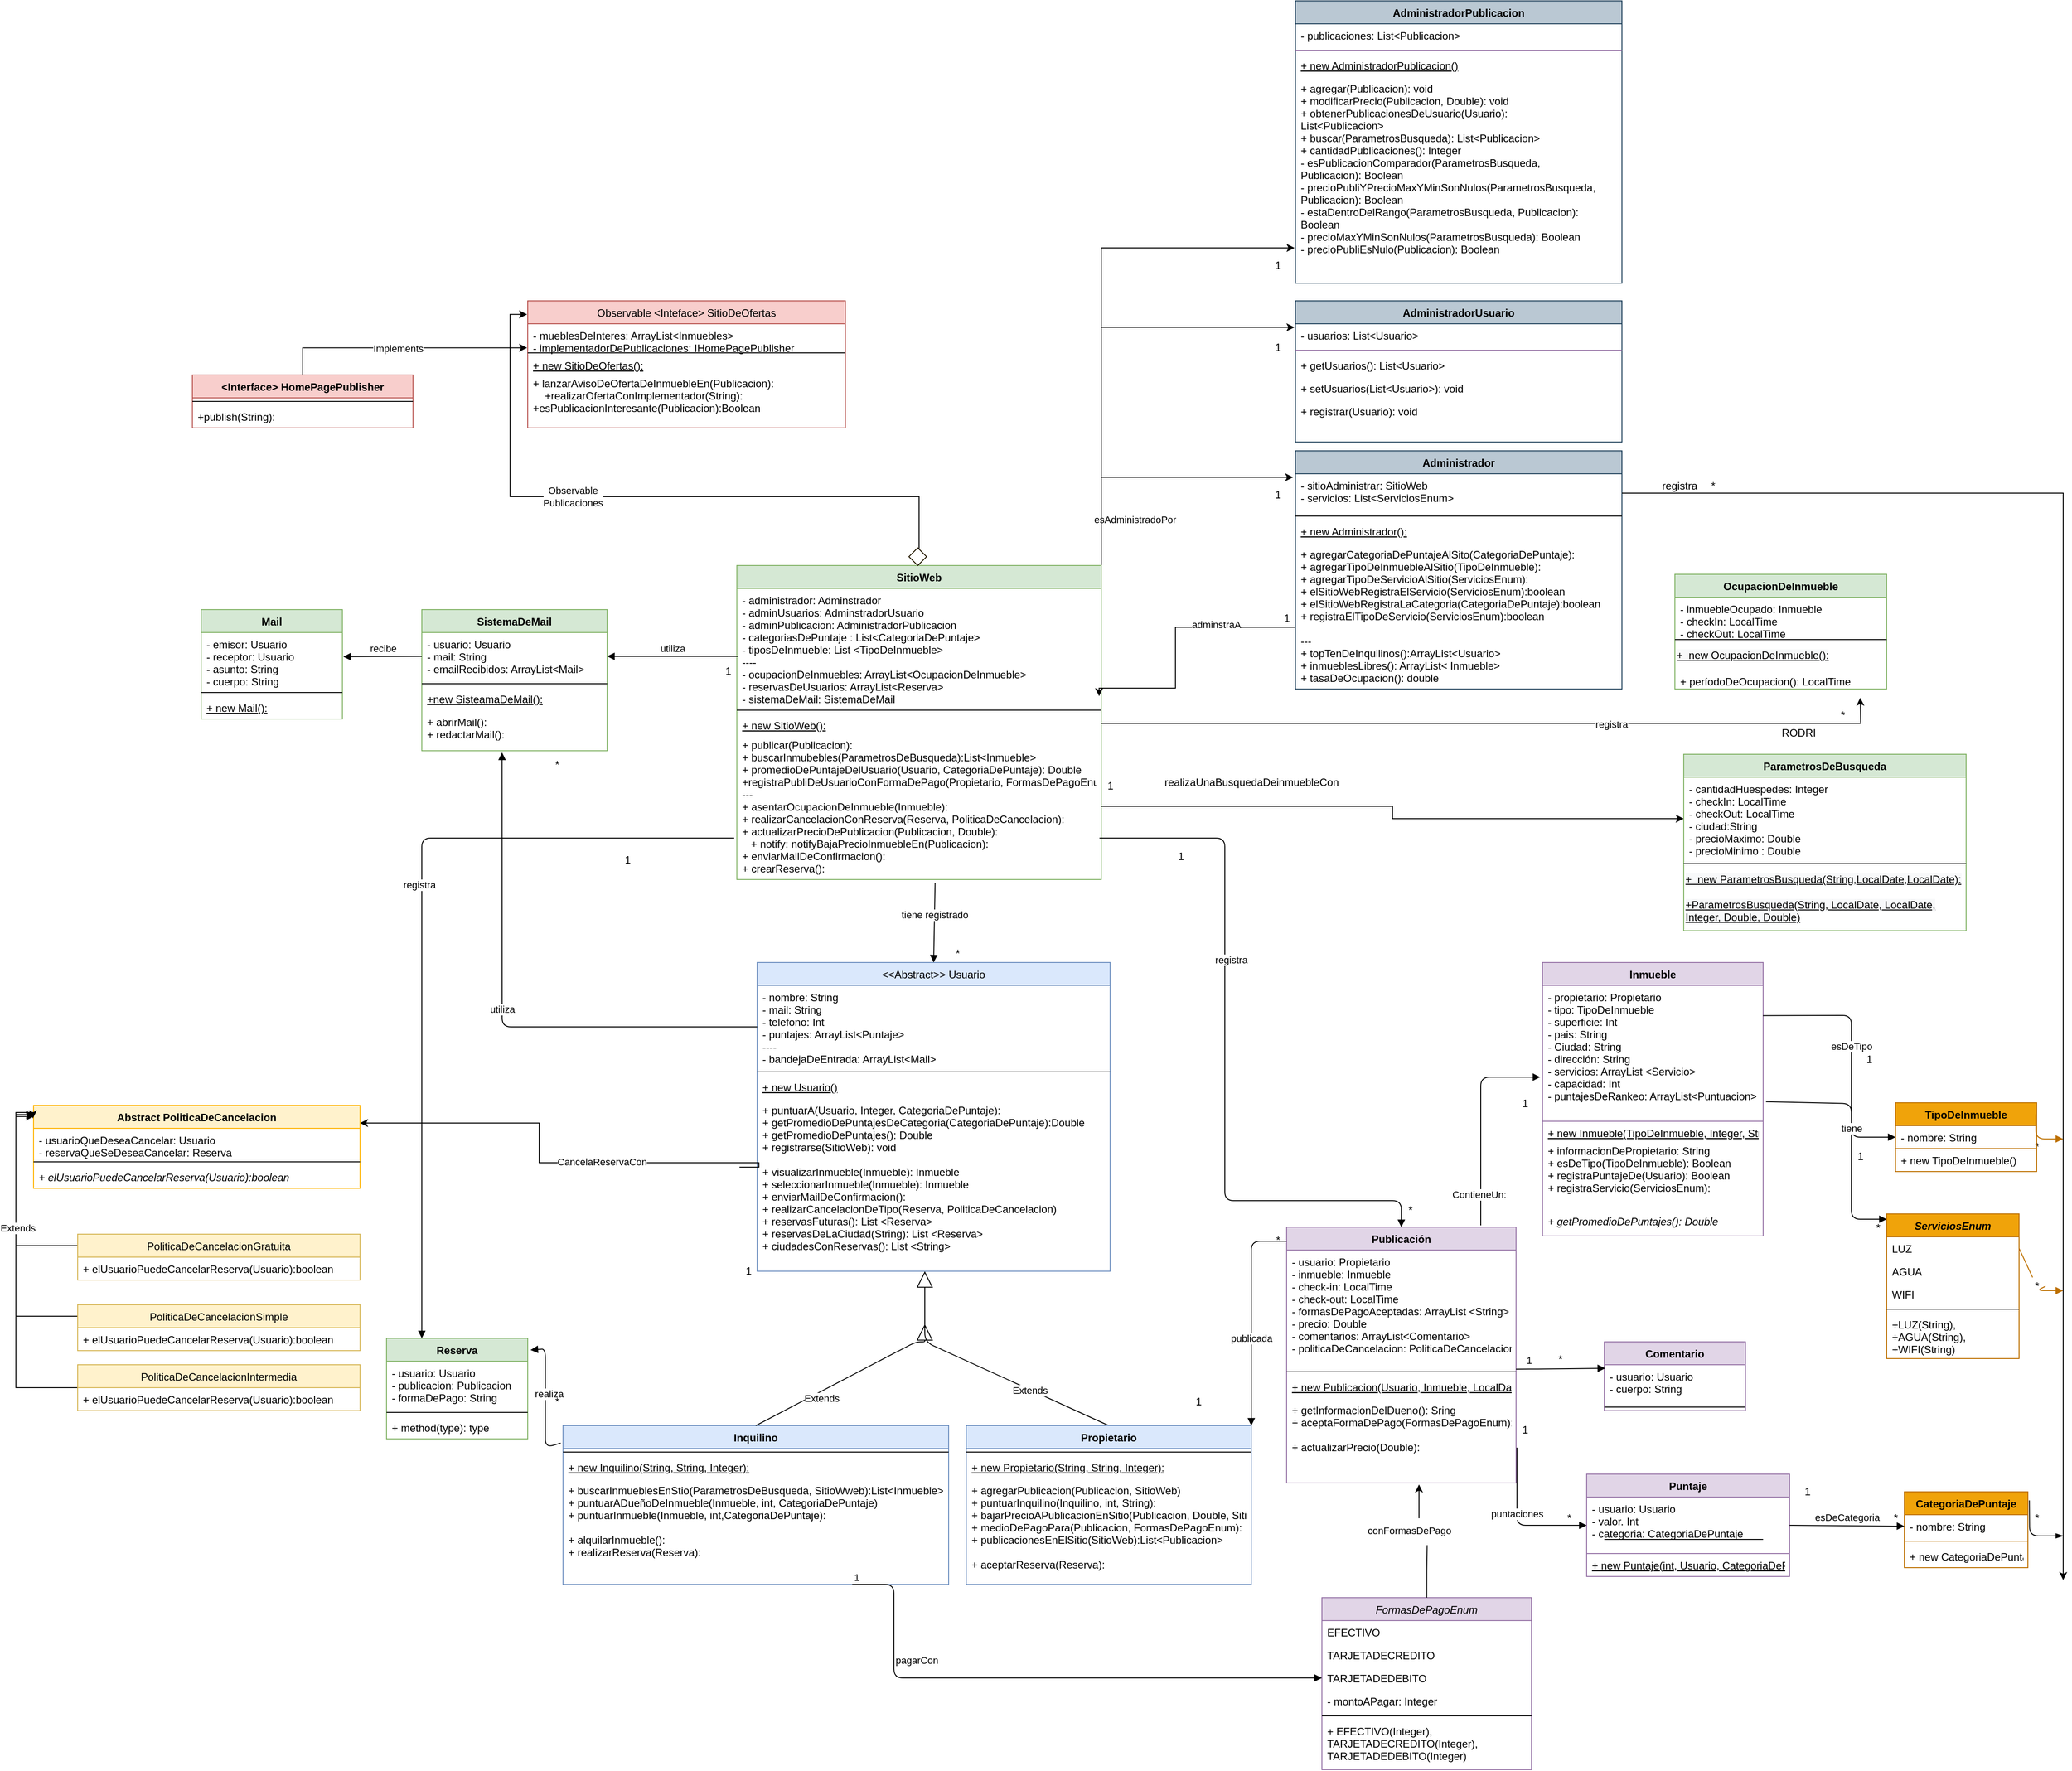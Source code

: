 <mxfile version="14.6.13" type="device"><diagram id="uB23s3NwJfrImTZS66Zz" name="Page-1"><mxGraphModel dx="6094" dy="3036" grid="1" gridSize="10" guides="1" tooltips="1" connect="1" arrows="1" fold="1" page="1" pageScale="1" pageWidth="827" pageHeight="1169" math="0" shadow="0"><root><mxCell id="0"/><mxCell id="1" parent="0"/><mxCell id="x85z5-k90U5LZ10ucAbk-45" value="Extends" style="endArrow=block;endSize=16;endFill=0;html=1;exitX=0.5;exitY=0;exitDx=0;exitDy=0;" parent="1" source="x85z5-k90U5LZ10ucAbk-17" edge="1"><mxGeometry x="-0.368" y="1" width="160" relative="1" as="geometry"><mxPoint x="-310" y="240" as="sourcePoint"/><mxPoint x="-490" y="530" as="targetPoint"/><mxPoint as="offset"/><Array as="points"><mxPoint x="-490" y="610"/></Array></mxGeometry></mxCell><mxCell id="x85z5-k90U5LZ10ucAbk-1" value="&lt;&lt;Abstract&gt;&gt; Usuario" style="swimlane;fontStyle=0;align=center;verticalAlign=top;childLayout=stackLayout;horizontal=1;startSize=26;horizontalStack=0;resizeParent=1;resizeParentMax=0;resizeLast=0;collapsible=1;marginBottom=0;fillColor=#dae8fc;strokeColor=#6c8ebf;" parent="1" vertex="1"><mxGeometry x="-680" y="180" width="400" height="350" as="geometry"/></mxCell><mxCell id="x85z5-k90U5LZ10ucAbk-2" value="- nombre: String&#10;- mail: String&#10;- telefono: Int&#10;- puntajes: ArrayList&lt;Puntaje&gt;&#10;----&#10;- bandejaDeEntrada: ArrayList&lt;Mail&gt; &#10;&#10;" style="text;strokeColor=none;fillColor=none;align=left;verticalAlign=top;spacingLeft=4;spacingRight=4;overflow=hidden;rotatable=0;points=[[0,0.5],[1,0.5]];portConstraint=eastwest;" parent="x85z5-k90U5LZ10ucAbk-1" vertex="1"><mxGeometry y="26" width="400" height="94" as="geometry"/></mxCell><mxCell id="x85z5-k90U5LZ10ucAbk-3" value="" style="line;strokeWidth=1;fillColor=none;align=left;verticalAlign=middle;spacingTop=-1;spacingLeft=3;spacingRight=3;rotatable=0;labelPosition=right;points=[];portConstraint=eastwest;" parent="x85z5-k90U5LZ10ucAbk-1" vertex="1"><mxGeometry y="120" width="400" height="8" as="geometry"/></mxCell><mxCell id="x85z5-k90U5LZ10ucAbk-41" value="+ new Usuario()" style="text;strokeColor=none;fillColor=none;align=left;verticalAlign=top;spacingLeft=4;spacingRight=4;overflow=hidden;rotatable=0;points=[[0,0.5],[1,0.5]];portConstraint=eastwest;fontStyle=4" parent="x85z5-k90U5LZ10ucAbk-1" vertex="1"><mxGeometry y="128" width="400" height="26" as="geometry"/></mxCell><mxCell id="x85z5-k90U5LZ10ucAbk-4" value="+ puntuarA(Usuario, Integer, CategoriaDePuntaje): &#10;+ getPromedioDePuntajesDeCategoria(CategoriaDePuntaje):Double&#10;+ getPromedioDePuntajes(): Double&#10;+ registrarse(SitioWeb): void&#10;&#10;+ visualizarInmueble(Inmueble): Inmueble&#10;+ seleccionarInmueble(Inmueble): Inmueble&#10;+ enviarMailDeConfirmacion():&#10;+ realizarCancelacionDeTipo(Reserva, PoliticaDeCancelacion)&#10;+ reservasFuturas(): List &lt;Reserva&gt; &#10;+ reservasDeLaCiudad(String): List &lt;Reserva&gt;&#10;+ ciudadesConReservas(): List &lt;String&gt;&#10;" style="text;align=left;verticalAlign=top;spacingLeft=4;spacingRight=4;overflow=hidden;rotatable=0;points=[[0,0.5],[1,0.5]];portConstraint=eastwest;fontStyle=0;" parent="x85z5-k90U5LZ10ucAbk-1" vertex="1"><mxGeometry y="154" width="400" height="196" as="geometry"/></mxCell><mxCell id="BE8EK2p7xxORTafPkoTY-32" style="edgeStyle=orthogonalEdgeStyle;rounded=0;orthogonalLoop=1;jettySize=auto;html=1;entryX=-0.002;entryY=0.107;entryDx=0;entryDy=0;entryPerimeter=0;" parent="1" source="x85z5-k90U5LZ10ucAbk-5" target="BE8EK2p7xxORTafPkoTY-22" edge="1"><mxGeometry relative="1" as="geometry"/></mxCell><mxCell id="BE8EK2p7xxORTafPkoTY-33" value="Observable&lt;br&gt;Publicaciones" style="edgeLabel;html=1;align=center;verticalAlign=middle;resizable=0;points=[];" parent="BE8EK2p7xxORTafPkoTY-32" vertex="1" connectable="0"><mxGeometry x="0.228" relative="1" as="geometry"><mxPoint as="offset"/></mxGeometry></mxCell><mxCell id="1IbT2cQBcHtHxdd73MYc-19" style="edgeStyle=orthogonalEdgeStyle;rounded=0;orthogonalLoop=1;jettySize=auto;html=1;exitX=1;exitY=0;exitDx=0;exitDy=0;entryX=-0.007;entryY=0.091;entryDx=0;entryDy=0;entryPerimeter=0;" edge="1" parent="1" source="x85z5-k90U5LZ10ucAbk-5" target="pH8q3A09IOBsUjcgpzf7-23"><mxGeometry relative="1" as="geometry"><Array as="points"><mxPoint x="-290" y="-370"/></Array></mxGeometry></mxCell><mxCell id="1IbT2cQBcHtHxdd73MYc-20" value="esAdministradoPor" style="edgeLabel;html=1;align=center;verticalAlign=middle;resizable=0;points=[];" vertex="1" connectable="0" parent="1IbT2cQBcHtHxdd73MYc-19"><mxGeometry x="-0.084" y="2" relative="1" as="geometry"><mxPoint x="-8" y="50" as="offset"/></mxGeometry></mxCell><mxCell id="1IbT2cQBcHtHxdd73MYc-89" style="edgeStyle=orthogonalEdgeStyle;rounded=0;orthogonalLoop=1;jettySize=auto;html=1;exitX=0.75;exitY=0;exitDx=0;exitDy=0;entryX=-0.003;entryY=0.154;entryDx=0;entryDy=0;entryPerimeter=0;" edge="1" parent="1" source="x85z5-k90U5LZ10ucAbk-5" target="1IbT2cQBcHtHxdd73MYc-63"><mxGeometry relative="1" as="geometry"><Array as="points"><mxPoint x="-290" y="-270"/><mxPoint x="-290" y="-540"/></Array></mxGeometry></mxCell><mxCell id="1IbT2cQBcHtHxdd73MYc-93" style="edgeStyle=orthogonalEdgeStyle;rounded=0;orthogonalLoop=1;jettySize=auto;html=1;exitX=0.75;exitY=0;exitDx=0;exitDy=0;" edge="1" parent="1" source="x85z5-k90U5LZ10ucAbk-5"><mxGeometry relative="1" as="geometry"><mxPoint x="-71" y="-630" as="targetPoint"/><Array as="points"><mxPoint x="-290" y="-270"/><mxPoint x="-290" y="-630"/><mxPoint x="-71" y="-630"/></Array></mxGeometry></mxCell><mxCell id="x85z5-k90U5LZ10ucAbk-5" value="SitioWeb" style="swimlane;fontStyle=1;align=center;verticalAlign=top;childLayout=stackLayout;horizontal=1;startSize=26;horizontalStack=0;resizeParent=1;resizeParentMax=0;resizeLast=0;collapsible=1;marginBottom=0;fillColor=#d5e8d4;strokeColor=#82b366;" parent="1" vertex="1"><mxGeometry x="-703" y="-270" width="413" height="356" as="geometry"/></mxCell><mxCell id="x85z5-k90U5LZ10ucAbk-6" value="- administrador: Adminstrador&#10;- adminUsuarios: AdminstradorUsuario&#10;- adminPublicacion: AdministradorPublicacion&#10;- categoriasDePuntaje : List&lt;CategoriaDePuntaje&gt;&#10;- tiposDeInmueble: List &lt;TipoDeInmueble&gt;&#10;----&#10;- ocupacionDeInmuebles: ArrayList&lt;OcupacionDeInmueble&gt;&#10;- reservasDeUsuarios: ArrayList&lt;Reserva&gt;&#10;- sistemaDeMail: SistemaDeMail&#10;" style="text;strokeColor=none;fillColor=none;align=left;verticalAlign=top;spacingLeft=4;spacingRight=4;overflow=hidden;rotatable=0;points=[[0,0.5],[1,0.5]];portConstraint=eastwest;" parent="x85z5-k90U5LZ10ucAbk-5" vertex="1"><mxGeometry y="26" width="413" height="134" as="geometry"/></mxCell><mxCell id="x85z5-k90U5LZ10ucAbk-7" value="" style="line;strokeWidth=1;fillColor=none;align=left;verticalAlign=middle;spacingTop=-1;spacingLeft=3;spacingRight=3;rotatable=0;labelPosition=right;points=[];portConstraint=eastwest;" parent="x85z5-k90U5LZ10ucAbk-5" vertex="1"><mxGeometry y="160" width="413" height="8" as="geometry"/></mxCell><mxCell id="x85z5-k90U5LZ10ucAbk-8" value="+ new SitioWeb():" style="text;strokeColor=none;fillColor=none;align=left;verticalAlign=top;spacingLeft=4;spacingRight=4;overflow=hidden;rotatable=0;points=[[0,0.5],[1,0.5]];portConstraint=eastwest;fontStyle=4" parent="x85z5-k90U5LZ10ucAbk-5" vertex="1"><mxGeometry y="168" width="413" height="22" as="geometry"/></mxCell><mxCell id="e5Mt1c2h35ufvOM7VHVD-1" value="+ publicar(Publicacion):&#10;+ buscarInmubebles(ParametrosDeBusqueda):List&lt;Inmueble&gt;&#10;+ promedioDePuntajeDelUsuario(Usuario, CategoriaDePuntaje): Double&#10;+registraPubliDeUsuarioConFormaDePago(Propietario, FormasDePagoEnum)&#10;---&#10;+ asentarOcupacionDeInmueble(Inmueble):&#10;+ realizarCancelacionConReserva(Reserva, PoliticaDeCancelacion):&#10;+ actualizarPrecioDePublicacion(Publicacion, Double):&#10;   + notify: notifyBajaPrecioInmuebleEn(Publicacion):&#10;+ enviarMailDeConfirmacion():&#10;+ crearReserva():" style="text;strokeColor=none;fillColor=none;align=left;verticalAlign=top;spacingLeft=4;spacingRight=4;overflow=hidden;rotatable=0;points=[[0,0.5],[1,0.5]];portConstraint=eastwest;" parent="x85z5-k90U5LZ10ucAbk-5" vertex="1"><mxGeometry y="190" width="413" height="166" as="geometry"/></mxCell><mxCell id="x85z5-k90U5LZ10ucAbk-13" value="Inquilino" style="swimlane;fontStyle=1;align=center;verticalAlign=top;childLayout=stackLayout;horizontal=1;startSize=26;horizontalStack=0;resizeParent=1;resizeParentMax=0;resizeLast=0;collapsible=1;marginBottom=0;fillColor=#dae8fc;strokeColor=#6c8ebf;" parent="1" vertex="1"><mxGeometry x="-900" y="705" width="437" height="180" as="geometry"/></mxCell><mxCell id="x85z5-k90U5LZ10ucAbk-15" value="" style="line;strokeWidth=1;fillColor=none;align=left;verticalAlign=middle;spacingTop=-1;spacingLeft=3;spacingRight=3;rotatable=0;labelPosition=right;points=[];portConstraint=eastwest;" parent="x85z5-k90U5LZ10ucAbk-13" vertex="1"><mxGeometry y="26" width="437" height="8" as="geometry"/></mxCell><mxCell id="x85z5-k90U5LZ10ucAbk-40" value="+ new Inquilino(String, String, Integer):" style="text;strokeColor=none;fillColor=none;align=left;verticalAlign=top;spacingLeft=4;spacingRight=4;overflow=hidden;rotatable=0;points=[[0,0.5],[1,0.5]];portConstraint=eastwest;fontStyle=4" parent="x85z5-k90U5LZ10ucAbk-13" vertex="1"><mxGeometry y="34" width="437" height="26" as="geometry"/></mxCell><mxCell id="x85z5-k90U5LZ10ucAbk-16" value="+ buscarInmueblesEnStio(ParametrosDeBusqueda, SitioWweb):List&lt;Inmueble&gt;&#10;+ puntuarADueñoDeInmueble(Inmueble, int, CategoriaDePuntaje)&#10;+ puntuarInmueble(Inmueble, int,CategoriaDePuntaje):&#10;&#10;+ alquilarInmueble():&#10;+ realizarReserva(Reserva):&#10;&#10;" style="text;strokeColor=none;fillColor=none;align=left;verticalAlign=top;spacingLeft=4;spacingRight=4;overflow=hidden;rotatable=0;points=[[0,0.5],[1,0.5]];portConstraint=eastwest;" parent="x85z5-k90U5LZ10ucAbk-13" vertex="1"><mxGeometry y="60" width="437" height="120" as="geometry"/></mxCell><mxCell id="x85z5-k90U5LZ10ucAbk-17" value="Propietario" style="swimlane;fontStyle=1;align=center;verticalAlign=top;childLayout=stackLayout;horizontal=1;startSize=26;horizontalStack=0;resizeParent=1;resizeParentMax=0;resizeLast=0;collapsible=1;marginBottom=0;fillColor=#dae8fc;strokeColor=#6c8ebf;" parent="1" vertex="1"><mxGeometry x="-443" y="705" width="323" height="180" as="geometry"/></mxCell><mxCell id="x85z5-k90U5LZ10ucAbk-19" value="" style="line;strokeWidth=1;fillColor=none;align=left;verticalAlign=middle;spacingTop=-1;spacingLeft=3;spacingRight=3;rotatable=0;labelPosition=right;points=[];portConstraint=eastwest;" parent="x85z5-k90U5LZ10ucAbk-17" vertex="1"><mxGeometry y="26" width="323" height="8" as="geometry"/></mxCell><mxCell id="x85z5-k90U5LZ10ucAbk-39" value="+ new Propietario(String, String, Integer):" style="text;strokeColor=none;fillColor=none;align=left;verticalAlign=top;spacingLeft=4;spacingRight=4;overflow=hidden;rotatable=0;points=[[0,0.5],[1,0.5]];portConstraint=eastwest;fontStyle=4" parent="x85z5-k90U5LZ10ucAbk-17" vertex="1"><mxGeometry y="34" width="323" height="26" as="geometry"/></mxCell><mxCell id="x85z5-k90U5LZ10ucAbk-20" value="+ agregarPublicacion(Publicacion, SitioWeb)&#10;+ puntuarInquilino(Inquilino, int, String):&#10;+ bajarPrecioAPublicacionEnSitio(Publicacion, Double, SitioWeb):&#10;+ medioDePagoPara(Publicacion, FormasDePagoEnum):&#10;+ publicacionesEnElSitio(SitioWeb):List&lt;Publicacion&gt;&#10;&#10;+ aceptarReserva(Reserva):" style="text;strokeColor=none;fillColor=none;align=left;verticalAlign=top;spacingLeft=4;spacingRight=4;overflow=hidden;rotatable=0;points=[[0,0.5],[1,0.5]];portConstraint=eastwest;" parent="x85z5-k90U5LZ10ucAbk-17" vertex="1"><mxGeometry y="60" width="323" height="120" as="geometry"/></mxCell><mxCell id="x85z5-k90U5LZ10ucAbk-22" value="Publicación" style="swimlane;fontStyle=1;align=center;verticalAlign=top;childLayout=stackLayout;horizontal=1;startSize=26;horizontalStack=0;resizeParent=1;resizeParentMax=0;resizeLast=0;collapsible=1;marginBottom=0;fillColor=#e1d5e7;strokeColor=#9673a6;" parent="1" vertex="1"><mxGeometry x="-80" y="480" width="260" height="290" as="geometry"/></mxCell><mxCell id="x85z5-k90U5LZ10ucAbk-23" value="- usuario: Propietario&#10;- inmueble: Inmueble&#10;- check-in: LocalTime&#10;- check-out: LocalTime&#10;- formasDePagoAceptadas: ArrayList &lt;String&gt;&#10;- precio: Double&#10;- comentarios: ArrayList&lt;Comentario&gt;&#10;- politicaDeCancelacion: PoliticaDeCancelacion&#10;" style="text;strokeColor=none;fillColor=none;align=left;verticalAlign=top;spacingLeft=4;spacingRight=4;overflow=hidden;rotatable=0;points=[[0,0.5],[1,0.5]];portConstraint=eastwest;" parent="x85z5-k90U5LZ10ucAbk-22" vertex="1"><mxGeometry y="26" width="260" height="134" as="geometry"/></mxCell><mxCell id="x85z5-k90U5LZ10ucAbk-24" value="" style="line;strokeWidth=1;fillColor=none;align=left;verticalAlign=middle;spacingTop=-1;spacingLeft=3;spacingRight=3;rotatable=0;labelPosition=right;points=[];portConstraint=eastwest;" parent="x85z5-k90U5LZ10ucAbk-22" vertex="1"><mxGeometry y="160" width="260" height="8" as="geometry"/></mxCell><mxCell id="x85z5-k90U5LZ10ucAbk-25" value="+ new Publicacion(Usuario, Inmueble, LocalDate, LocalDate, Double):" style="text;strokeColor=none;fillColor=none;align=left;verticalAlign=top;spacingLeft=4;spacingRight=4;overflow=hidden;rotatable=0;points=[[0,0.5],[1,0.5]];portConstraint=eastwest;fontStyle=4" parent="x85z5-k90U5LZ10ucAbk-22" vertex="1"><mxGeometry y="168" width="260" height="26" as="geometry"/></mxCell><mxCell id="x85z5-k90U5LZ10ucAbk-38" value="+ getInformacionDelDueno(): Sring&#10;+ aceptaFormaDePago(FormasDePagoEnum):Boolean&#10;&#10;+ actualizarPrecio(Double):&#10;" style="text;strokeColor=none;fillColor=none;align=left;verticalAlign=top;spacingLeft=4;spacingRight=4;overflow=hidden;rotatable=0;points=[[0,0.5],[1,0.5]];portConstraint=eastwest;" parent="x85z5-k90U5LZ10ucAbk-22" vertex="1"><mxGeometry y="194" width="260" height="96" as="geometry"/></mxCell><mxCell id="x85z5-k90U5LZ10ucAbk-30" value="Puntaje" style="swimlane;fontStyle=1;align=center;verticalAlign=top;childLayout=stackLayout;horizontal=1;startSize=26;horizontalStack=0;resizeParent=1;resizeParentMax=0;resizeLast=0;collapsible=1;marginBottom=0;fillColor=#e1d5e7;strokeColor=#9673a6;" parent="1" vertex="1"><mxGeometry x="260" y="760" width="230" height="116" as="geometry"/></mxCell><mxCell id="x85z5-k90U5LZ10ucAbk-31" value="- usuario: Usuario&#10;- valor. Int&#10;- categoria: CategoriaDePuntaje" style="text;strokeColor=#9673a6;align=left;verticalAlign=top;spacingLeft=4;spacingRight=4;overflow=hidden;rotatable=0;points=[[0,0.5],[1,0.5]];portConstraint=eastwest;" parent="x85z5-k90U5LZ10ucAbk-30" vertex="1"><mxGeometry y="26" width="230" height="64" as="geometry"/></mxCell><mxCell id="1IbT2cQBcHtHxdd73MYc-34" value="+ new Puntaje(int, Usuario, CategoriaDePuntaje)" style="text;strokeColor=none;fillColor=none;align=left;verticalAlign=top;spacingLeft=4;spacingRight=4;overflow=hidden;rotatable=0;points=[[0,0.5],[1,0.5]];portConstraint=eastwest;fontStyle=4" vertex="1" parent="x85z5-k90U5LZ10ucAbk-30"><mxGeometry y="90" width="230" height="26" as="geometry"/></mxCell><mxCell id="x85z5-k90U5LZ10ucAbk-46" value="puntaciones" style="html=1;verticalAlign=bottom;endArrow=block;entryX=0;entryY=0.5;entryDx=0;entryDy=0;" parent="1" target="x85z5-k90U5LZ10ucAbk-31" edge="1"><mxGeometry width="80" relative="1" as="geometry"><mxPoint x="181" y="730" as="sourcePoint"/><mxPoint x="430" y="680" as="targetPoint"/><Array as="points"><mxPoint x="181" y="818"/></Array></mxGeometry></mxCell><mxCell id="x85z5-k90U5LZ10ucAbk-49" value="1" style="text;html=1;align=center;verticalAlign=middle;resizable=0;points=[];autosize=1;strokeColor=none;" parent="1" vertex="1"><mxGeometry x="500" y="770" width="20" height="20" as="geometry"/></mxCell><mxCell id="x85z5-k90U5LZ10ucAbk-55" value="1" style="text;html=1;align=center;verticalAlign=middle;resizable=0;points=[];autosize=1;strokeColor=none;" parent="1" vertex="1"><mxGeometry x="180" y="700" width="20" height="20" as="geometry"/></mxCell><mxCell id="x85z5-k90U5LZ10ucAbk-57" value="publicada" style="html=1;verticalAlign=bottom;endArrow=block;entryX=1;entryY=0;entryDx=0;entryDy=0;" parent="1" target="x85z5-k90U5LZ10ucAbk-17" edge="1"><mxGeometry x="0.268" width="80" relative="1" as="geometry"><mxPoint x="-80" y="496" as="sourcePoint"/><mxPoint x="-171" y="493" as="targetPoint"/><Array as="points"><mxPoint x="-120" y="496"/></Array><mxPoint y="1" as="offset"/></mxGeometry></mxCell><mxCell id="x85z5-k90U5LZ10ucAbk-58" value="1" style="text;html=1;align=center;verticalAlign=middle;resizable=0;points=[];autosize=1;strokeColor=none;" parent="1" vertex="1"><mxGeometry x="-190" y="668" width="20" height="20" as="geometry"/></mxCell><mxCell id="x85z5-k90U5LZ10ucAbk-59" value="*" style="text;html=1;align=center;verticalAlign=middle;resizable=0;points=[];autosize=1;strokeColor=none;" parent="1" vertex="1"><mxGeometry x="-100" y="485" width="20" height="20" as="geometry"/></mxCell><mxCell id="x85z5-k90U5LZ10ucAbk-60" value="tiene registrado" style="html=1;verticalAlign=bottom;endArrow=block;entryX=0.5;entryY=0;entryDx=0;entryDy=0;exitX=0.544;exitY=1.024;exitDx=0;exitDy=0;exitPerimeter=0;" parent="1" source="e5Mt1c2h35ufvOM7VHVD-1" target="x85z5-k90U5LZ10ucAbk-1" edge="1"><mxGeometry width="80" relative="1" as="geometry"><mxPoint x="-480" y="110" as="sourcePoint"/><mxPoint x="-240" y="170" as="targetPoint"/></mxGeometry></mxCell><mxCell id="x85z5-k90U5LZ10ucAbk-62" value="registra" style="html=1;verticalAlign=bottom;endArrow=block;entryX=0.5;entryY=0;entryDx=0;entryDy=0;exitX=0.995;exitY=0.717;exitDx=0;exitDy=0;exitPerimeter=0;" parent="1" source="e5Mt1c2h35ufvOM7VHVD-1" target="x85z5-k90U5LZ10ucAbk-22" edge="1"><mxGeometry x="-0.262" y="7" width="80" relative="1" as="geometry"><mxPoint x="-220" y="140" as="sourcePoint"/><mxPoint x="-140" y="140" as="targetPoint"/><Array as="points"><mxPoint x="-150" y="39"/><mxPoint x="-150" y="450"/><mxPoint x="50" y="450"/></Array><mxPoint as="offset"/></mxGeometry></mxCell><mxCell id="x85z5-k90U5LZ10ucAbk-64" value="*" style="text;html=1;align=center;verticalAlign=middle;resizable=0;points=[];autosize=1;strokeColor=none;" parent="1" vertex="1"><mxGeometry x="-463" y="160" width="20" height="20" as="geometry"/></mxCell><mxCell id="x85z5-k90U5LZ10ucAbk-67" value="*" style="text;html=1;align=center;verticalAlign=middle;resizable=0;points=[];autosize=1;strokeColor=none;" parent="1" vertex="1"><mxGeometry x="50" y="451" width="20" height="20" as="geometry"/></mxCell><mxCell id="x85z5-k90U5LZ10ucAbk-68" value="SistemaDeMail" style="swimlane;fontStyle=1;align=center;verticalAlign=top;childLayout=stackLayout;horizontal=1;startSize=26;horizontalStack=0;resizeParent=1;resizeParentMax=0;resizeLast=0;collapsible=1;marginBottom=0;fillColor=#d5e8d4;strokeColor=#82b366;" parent="1" vertex="1"><mxGeometry x="-1060" y="-220" width="210" height="160" as="geometry"/></mxCell><mxCell id="x85z5-k90U5LZ10ucAbk-69" value="- usuario: Usuario&#10;- mail: String&#10;- emailRecibidos: ArrayList&lt;Mail&gt;" style="text;strokeColor=none;fillColor=none;align=left;verticalAlign=top;spacingLeft=4;spacingRight=4;overflow=hidden;rotatable=0;points=[[0,0.5],[1,0.5]];portConstraint=eastwest;" parent="x85z5-k90U5LZ10ucAbk-68" vertex="1"><mxGeometry y="26" width="210" height="54" as="geometry"/></mxCell><mxCell id="x85z5-k90U5LZ10ucAbk-70" value="" style="line;strokeWidth=1;fillColor=none;align=left;verticalAlign=middle;spacingTop=-1;spacingLeft=3;spacingRight=3;rotatable=0;labelPosition=right;points=[];portConstraint=eastwest;" parent="x85z5-k90U5LZ10ucAbk-68" vertex="1"><mxGeometry y="80" width="210" height="8" as="geometry"/></mxCell><mxCell id="x85z5-k90U5LZ10ucAbk-71" value="+new SisteamaDeMail():" style="text;strokeColor=none;fillColor=none;align=left;verticalAlign=top;spacingLeft=4;spacingRight=4;overflow=hidden;rotatable=0;points=[[0,0.5],[1,0.5]];portConstraint=eastwest;fontStyle=4" parent="x85z5-k90U5LZ10ucAbk-68" vertex="1"><mxGeometry y="88" width="210" height="26" as="geometry"/></mxCell><mxCell id="x85z5-k90U5LZ10ucAbk-72" value="+ abrirMail():&#10;+ redactarMail():" style="text;strokeColor=none;fillColor=none;align=left;verticalAlign=top;spacingLeft=4;spacingRight=4;overflow=hidden;rotatable=0;points=[[0,0.5],[1,0.5]];portConstraint=eastwest;" parent="x85z5-k90U5LZ10ucAbk-68" vertex="1"><mxGeometry y="114" width="210" height="46" as="geometry"/></mxCell><mxCell id="x85z5-k90U5LZ10ucAbk-73" value="Mail" style="swimlane;fontStyle=1;align=center;verticalAlign=top;childLayout=stackLayout;horizontal=1;startSize=26;horizontalStack=0;resizeParent=1;resizeParentMax=0;resizeLast=0;collapsible=1;marginBottom=0;fillColor=#d5e8d4;strokeColor=#82b366;" parent="1" vertex="1"><mxGeometry x="-1310" y="-220" width="160" height="124" as="geometry"/></mxCell><mxCell id="x85z5-k90U5LZ10ucAbk-74" value="- emisor: Usuario&#10;- receptor: Usuario&#10;- asunto: String&#10;- cuerpo: String" style="text;strokeColor=none;fillColor=none;align=left;verticalAlign=top;spacingLeft=4;spacingRight=4;overflow=hidden;rotatable=0;points=[[0,0.5],[1,0.5]];portConstraint=eastwest;" parent="x85z5-k90U5LZ10ucAbk-73" vertex="1"><mxGeometry y="26" width="160" height="64" as="geometry"/></mxCell><mxCell id="x85z5-k90U5LZ10ucAbk-75" value="" style="line;strokeWidth=1;fillColor=none;align=left;verticalAlign=middle;spacingTop=-1;spacingLeft=3;spacingRight=3;rotatable=0;labelPosition=right;points=[];portConstraint=eastwest;" parent="x85z5-k90U5LZ10ucAbk-73" vertex="1"><mxGeometry y="90" width="160" height="8" as="geometry"/></mxCell><mxCell id="x85z5-k90U5LZ10ucAbk-76" value="+ new Mail():" style="text;strokeColor=none;fillColor=none;align=left;verticalAlign=top;spacingLeft=4;spacingRight=4;overflow=hidden;rotatable=0;points=[[0,0.5],[1,0.5]];portConstraint=eastwest;fontStyle=4" parent="x85z5-k90U5LZ10ucAbk-73" vertex="1"><mxGeometry y="98" width="160" height="26" as="geometry"/></mxCell><mxCell id="x85z5-k90U5LZ10ucAbk-77" value="utiliza" style="html=1;verticalAlign=bottom;endArrow=block;exitX=0;exitY=0.5;exitDx=0;exitDy=0;entryX=0.433;entryY=1.043;entryDx=0;entryDy=0;entryPerimeter=0;" parent="1" source="x85z5-k90U5LZ10ucAbk-2" target="x85z5-k90U5LZ10ucAbk-72" edge="1"><mxGeometry width="80" relative="1" as="geometry"><mxPoint x="-420" y="230" as="sourcePoint"/><mxPoint x="-340" y="230" as="targetPoint"/><Array as="points"><mxPoint x="-969" y="253"/></Array></mxGeometry></mxCell><mxCell id="x85z5-k90U5LZ10ucAbk-78" value="1" style="text;html=1;align=center;verticalAlign=middle;resizable=0;points=[];autosize=1;strokeColor=none;" parent="1" vertex="1"><mxGeometry x="-837" y="54" width="20" height="20" as="geometry"/></mxCell><mxCell id="x85z5-k90U5LZ10ucAbk-80" value="utiliza" style="html=1;verticalAlign=bottom;endArrow=block;entryX=1;entryY=0.5;entryDx=0;entryDy=0;" parent="1" target="x85z5-k90U5LZ10ucAbk-69" edge="1"><mxGeometry width="80" relative="1" as="geometry"><mxPoint x="-702" y="-167" as="sourcePoint"/><mxPoint x="-840" y="-170" as="targetPoint"/></mxGeometry></mxCell><mxCell id="x85z5-k90U5LZ10ucAbk-81" value="1" style="text;html=1;align=center;verticalAlign=middle;resizable=0;points=[];autosize=1;strokeColor=none;" parent="1" vertex="1"><mxGeometry x="-723" y="-160" width="20" height="20" as="geometry"/></mxCell><mxCell id="x85z5-k90U5LZ10ucAbk-83" value="recibe" style="html=1;verticalAlign=bottom;endArrow=block;exitX=0;exitY=0.5;exitDx=0;exitDy=0;entryX=1.006;entryY=0.428;entryDx=0;entryDy=0;entryPerimeter=0;" parent="1" source="x85z5-k90U5LZ10ucAbk-69" target="x85z5-k90U5LZ10ucAbk-74" edge="1"><mxGeometry width="80" relative="1" as="geometry"><mxPoint x="-1087" y="64" as="sourcePoint"/><mxPoint x="-1007" y="64" as="targetPoint"/></mxGeometry></mxCell><mxCell id="x85z5-k90U5LZ10ucAbk-85" value="*" style="text;html=1;align=center;verticalAlign=middle;resizable=0;points=[];autosize=1;strokeColor=none;" parent="1" vertex="1"><mxGeometry x="-917" y="-54" width="20" height="20" as="geometry"/></mxCell><mxCell id="e5Mt1c2h35ufvOM7VHVD-2" value="Reserva" style="swimlane;fontStyle=1;align=center;verticalAlign=top;childLayout=stackLayout;horizontal=1;startSize=26;horizontalStack=0;resizeParent=1;resizeParentMax=0;resizeLast=0;collapsible=1;marginBottom=0;fillColor=#d5e8d4;strokeColor=#82b366;" parent="1" vertex="1"><mxGeometry x="-1100" y="606" width="160" height="114" as="geometry"/></mxCell><mxCell id="e5Mt1c2h35ufvOM7VHVD-3" value="- usuario: Usuario&#10;- publicacion: Publicacion&#10;- formaDePago: String&#10; " style="text;strokeColor=none;fillColor=none;align=left;verticalAlign=top;spacingLeft=4;spacingRight=4;overflow=hidden;rotatable=0;points=[[0,0.5],[1,0.5]];portConstraint=eastwest;" parent="e5Mt1c2h35ufvOM7VHVD-2" vertex="1"><mxGeometry y="26" width="160" height="54" as="geometry"/></mxCell><mxCell id="e5Mt1c2h35ufvOM7VHVD-4" value="" style="line;strokeWidth=1;fillColor=none;align=left;verticalAlign=middle;spacingTop=-1;spacingLeft=3;spacingRight=3;rotatable=0;labelPosition=right;points=[];portConstraint=eastwest;" parent="e5Mt1c2h35ufvOM7VHVD-2" vertex="1"><mxGeometry y="80" width="160" height="8" as="geometry"/></mxCell><mxCell id="e5Mt1c2h35ufvOM7VHVD-5" value="+ method(type): type" style="text;strokeColor=none;fillColor=none;align=left;verticalAlign=top;spacingLeft=4;spacingRight=4;overflow=hidden;rotatable=0;points=[[0,0.5],[1,0.5]];portConstraint=eastwest;" parent="e5Mt1c2h35ufvOM7VHVD-2" vertex="1"><mxGeometry y="88" width="160" height="26" as="geometry"/></mxCell><mxCell id="e5Mt1c2h35ufvOM7VHVD-7" value="realiza" style="html=1;verticalAlign=bottom;endArrow=block;exitX=-0.006;exitY=0.11;exitDx=0;exitDy=0;exitPerimeter=0;entryX=1.02;entryY=0.116;entryDx=0;entryDy=0;entryPerimeter=0;" parent="1" source="x85z5-k90U5LZ10ucAbk-13" target="e5Mt1c2h35ufvOM7VHVD-2" edge="1"><mxGeometry x="-0.038" y="-4" width="80" relative="1" as="geometry"><mxPoint x="-550" y="375" as="sourcePoint"/><mxPoint x="-470" y="375" as="targetPoint"/><mxPoint as="offset"/><Array as="points"><mxPoint x="-920" y="730"/><mxPoint x="-920" y="618"/></Array></mxGeometry></mxCell><mxCell id="e5Mt1c2h35ufvOM7VHVD-8" value="1" style="text;html=1;align=center;verticalAlign=middle;resizable=0;points=[];autosize=1;strokeColor=none;" parent="1" vertex="1"><mxGeometry x="-700" y="520" width="20" height="20" as="geometry"/></mxCell><mxCell id="e5Mt1c2h35ufvOM7VHVD-10" value="registra" style="html=1;verticalAlign=bottom;endArrow=block;entryX=0.25;entryY=0;entryDx=0;entryDy=0;" parent="1" target="e5Mt1c2h35ufvOM7VHVD-2" edge="1"><mxGeometry x="-0.095" y="-3" width="80" relative="1" as="geometry"><mxPoint x="-706" y="39" as="sourcePoint"/><mxPoint x="-700" y="340" as="targetPoint"/><Array as="points"><mxPoint x="-867" y="39"/><mxPoint x="-1060" y="39"/></Array><mxPoint y="-1" as="offset"/></mxGeometry></mxCell><mxCell id="e5Mt1c2h35ufvOM7VHVD-12" value="*" style="text;html=1;align=center;verticalAlign=middle;resizable=0;points=[];autosize=1;strokeColor=none;" parent="1" vertex="1"><mxGeometry x="-917" y="668" width="20" height="20" as="geometry"/></mxCell><mxCell id="pH8q3A09IOBsUjcgpzf7-15" value="CategoriaDePuntaje&#10;&#10;" style="swimlane;fontStyle=1;align=center;verticalAlign=top;childLayout=stackLayout;horizontal=1;startSize=26;horizontalStack=0;resizeParent=1;resizeParentMax=0;resizeLast=0;collapsible=1;marginBottom=0;fillColor=#f0a30a;strokeColor=#BD7000;fontColor=#000000;" parent="1" vertex="1"><mxGeometry x="620" y="780" width="140" height="86" as="geometry"/></mxCell><mxCell id="pH8q3A09IOBsUjcgpzf7-16" value="- nombre: String" style="text;strokeColor=none;fillColor=none;align=left;verticalAlign=top;spacingLeft=4;spacingRight=4;overflow=hidden;rotatable=0;points=[[0,0.5],[1,0.5]];portConstraint=eastwest;" parent="pH8q3A09IOBsUjcgpzf7-15" vertex="1"><mxGeometry y="26" width="140" height="26" as="geometry"/></mxCell><mxCell id="pH8q3A09IOBsUjcgpzf7-17" value="" style="line;strokeWidth=1;fillColor=#f0a30a;align=left;verticalAlign=middle;spacingTop=-1;spacingLeft=3;spacingRight=3;rotatable=0;labelPosition=right;points=[];portConstraint=eastwest;strokeColor=#BD7000;fontColor=#000000;" parent="pH8q3A09IOBsUjcgpzf7-15" vertex="1"><mxGeometry y="52" width="140" height="8" as="geometry"/></mxCell><mxCell id="pH8q3A09IOBsUjcgpzf7-18" value="+ new CategoriaDePuntaje" style="text;strokeColor=none;fillColor=none;align=left;verticalAlign=top;spacingLeft=4;spacingRight=4;overflow=hidden;rotatable=0;points=[[0,0.5],[1,0.5]];portConstraint=eastwest;" parent="pH8q3A09IOBsUjcgpzf7-15" vertex="1"><mxGeometry y="60" width="140" height="26" as="geometry"/></mxCell><mxCell id="pH8q3A09IOBsUjcgpzf7-19" value="esDeCategoria" style="html=1;verticalAlign=bottom;endArrow=block;exitX=1;exitY=0.5;exitDx=0;exitDy=0;entryX=0;entryY=0.5;entryDx=0;entryDy=0;" parent="1" source="x85z5-k90U5LZ10ucAbk-31" target="pH8q3A09IOBsUjcgpzf7-16" edge="1"><mxGeometry width="80" relative="1" as="geometry"><mxPoint x="430" y="670" as="sourcePoint"/><mxPoint x="510" y="670" as="targetPoint"/></mxGeometry></mxCell><mxCell id="pH8q3A09IOBsUjcgpzf7-20" value="*" style="text;html=1;align=center;verticalAlign=middle;resizable=0;points=[];autosize=1;strokeColor=none;" parent="1" vertex="1"><mxGeometry x="600" y="800" width="20" height="20" as="geometry"/></mxCell><mxCell id="pH8q3A09IOBsUjcgpzf7-22" value="Administrador" style="swimlane;fontStyle=1;align=center;verticalAlign=top;childLayout=stackLayout;horizontal=1;startSize=26;horizontalStack=0;resizeParent=1;resizeParentMax=0;resizeLast=0;collapsible=1;marginBottom=0;fillColor=#bac8d3;strokeColor=#23445d;" parent="1" vertex="1"><mxGeometry x="-70" y="-400" width="370" height="270" as="geometry"/></mxCell><mxCell id="pH8q3A09IOBsUjcgpzf7-23" value="- sitioAdministrar: SitioWeb&#10;- servicios: List&lt;ServiciosEnum&gt;" style="text;strokeColor=none;fillColor=none;align=left;verticalAlign=top;spacingLeft=4;spacingRight=4;overflow=hidden;rotatable=0;points=[[0,0.5],[1,0.5]];portConstraint=eastwest;" parent="pH8q3A09IOBsUjcgpzf7-22" vertex="1"><mxGeometry y="26" width="370" height="44" as="geometry"/></mxCell><mxCell id="pH8q3A09IOBsUjcgpzf7-24" value="" style="line;strokeWidth=1;fillColor=none;align=left;verticalAlign=middle;spacingTop=-1;spacingLeft=3;spacingRight=3;rotatable=0;labelPosition=right;points=[];portConstraint=eastwest;" parent="pH8q3A09IOBsUjcgpzf7-22" vertex="1"><mxGeometry y="70" width="370" height="8" as="geometry"/></mxCell><mxCell id="pH8q3A09IOBsUjcgpzf7-25" value="+ new Administrador():" style="text;strokeColor=none;fillColor=none;align=left;verticalAlign=top;spacingLeft=4;spacingRight=4;overflow=hidden;rotatable=0;points=[[0,0.5],[1,0.5]];portConstraint=eastwest;fontStyle=4" parent="pH8q3A09IOBsUjcgpzf7-22" vertex="1"><mxGeometry y="78" width="370" height="26" as="geometry"/></mxCell><mxCell id="pH8q3A09IOBsUjcgpzf7-26" value="+ agregarCategoriaDePuntajeAlSito(CategoriaDePuntaje):&#10;+ agregarTipoDeInmuebleAlSitio(TipoDeInmueble):&#10;+ agregarTipoDeServicioAlSitio(ServiciosEnum):&#10;+ elSitioWebRegistraElServicio(ServiciosEnum):boolean&#10;+ elSitioWebRegistraLaCategoria(CategoriaDePuntaje):boolean&#10;+ registraElTipoDeServicio(ServiciosEnum):boolean&#10;&#10;---&#10;+ topTenDeInquilinos():ArrayList&lt;Usuario&gt;&#10;+ inmueblesLibres(): ArrayList&lt; Inmueble&gt;&#10;+ tasaDeOcupacion(): double" style="text;strokeColor=none;fillColor=none;align=left;verticalAlign=top;spacingLeft=4;spacingRight=4;overflow=hidden;rotatable=0;points=[[0,0.5],[1,0.5]];portConstraint=eastwest;" parent="pH8q3A09IOBsUjcgpzf7-22" vertex="1"><mxGeometry y="104" width="370" height="166" as="geometry"/></mxCell><mxCell id="pH8q3A09IOBsUjcgpzf7-29" value="1" style="text;html=1;align=center;verticalAlign=middle;resizable=0;points=[];autosize=1;strokeColor=none;" parent="1" vertex="1"><mxGeometry x="-210" y="50" width="20" height="20" as="geometry"/></mxCell><mxCell id="a0klsVdp2cq1chflAg1e-2" value="" style="endArrow=none;html=1;entryX=1.012;entryY=0.114;entryDx=0;entryDy=0;startArrow=blockThin;startFill=1;entryPerimeter=0;" parent="1" target="pH8q3A09IOBsUjcgpzf7-15" edge="1"><mxGeometry width="50" height="50" relative="1" as="geometry"><mxPoint x="800" y="830" as="sourcePoint"/><mxPoint x="680" y="640" as="targetPoint"/><Array as="points"><mxPoint x="762" y="830"/></Array></mxGeometry></mxCell><mxCell id="a0klsVdp2cq1chflAg1e-8" value="*" style="text;html=1;align=center;verticalAlign=middle;resizable=0;points=[];autosize=1;strokeColor=none;" parent="1" vertex="1"><mxGeometry x="760" y="800" width="20" height="20" as="geometry"/></mxCell><mxCell id="a0klsVdp2cq1chflAg1e-9" value="*" style="text;html=1;align=center;verticalAlign=middle;resizable=0;points=[];autosize=1;fontColor=#000000;" parent="1" vertex="1"><mxGeometry x="760" y="379" width="20" height="20" as="geometry"/></mxCell><mxCell id="IkNunwiOM7-STj_NPtbw-2" value="OcupacionDeInmueble" style="swimlane;fontStyle=1;align=center;verticalAlign=top;childLayout=stackLayout;horizontal=1;startSize=26;horizontalStack=0;resizeParent=1;resizeParentMax=0;resizeLast=0;collapsible=1;marginBottom=0;fillColor=#d5e8d4;strokeColor=#82b366;" parent="1" vertex="1"><mxGeometry x="360" y="-260" width="240" height="130" as="geometry"/></mxCell><mxCell id="IkNunwiOM7-STj_NPtbw-6" value="- inmuebleOcupado: Inmueble&#10;- checkIn: LocalTime&#10;- checkOut: LocalTime" style="text;strokeColor=none;fillColor=none;align=left;verticalAlign=top;spacingLeft=4;spacingRight=4;overflow=hidden;rotatable=0;points=[[0,0.5],[1,0.5]];portConstraint=eastwest;fontStyle=0" parent="IkNunwiOM7-STj_NPtbw-2" vertex="1"><mxGeometry y="26" width="240" height="44" as="geometry"/></mxCell><mxCell id="IkNunwiOM7-STj_NPtbw-3" value="" style="line;strokeWidth=1;fillColor=none;align=left;verticalAlign=middle;spacingTop=-1;spacingLeft=3;spacingRight=3;rotatable=0;labelPosition=right;points=[];portConstraint=eastwest;" parent="IkNunwiOM7-STj_NPtbw-2" vertex="1"><mxGeometry y="70" width="240" height="8" as="geometry"/></mxCell><mxCell id="IkNunwiOM7-STj_NPtbw-11" value="&lt;span style=&quot;color: rgb(0 , 0 , 0) ; font-family: &amp;#34;helvetica&amp;#34; ; font-size: 12px ; font-style: normal ; font-weight: 400 ; letter-spacing: normal ; text-align: left ; text-indent: 0px ; text-transform: none ; word-spacing: 0px ; background-color: rgb(248 , 249 , 250) ; display: inline ; float: none&quot;&gt;&lt;u&gt;+&amp;nbsp; new OcupacionDeInmueble():&lt;/u&gt;&lt;/span&gt;" style="text;whiteSpace=wrap;html=1;" parent="IkNunwiOM7-STj_NPtbw-2" vertex="1"><mxGeometry y="78" width="240" height="30" as="geometry"/></mxCell><mxCell id="IkNunwiOM7-STj_NPtbw-4" value="+ períodoDeOcupacion(): LocalTime" style="text;strokeColor=none;fillColor=none;align=left;verticalAlign=top;spacingLeft=4;spacingRight=4;overflow=hidden;rotatable=0;points=[[0,0.5],[1,0.5]];portConstraint=eastwest;fontStyle=0" parent="IkNunwiOM7-STj_NPtbw-2" vertex="1"><mxGeometry y="108" width="240" height="22" as="geometry"/></mxCell><mxCell id="73tCTFMvCkVV9i3kHA5f-30" style="edgeStyle=orthogonalEdgeStyle;rounded=0;orthogonalLoop=1;jettySize=auto;html=1;" parent="1" edge="1"><mxGeometry relative="1" as="geometry"><mxPoint x="-700" y="412" as="sourcePoint"/><mxPoint x="-1130" y="362" as="targetPoint"/><Array as="points"><mxPoint x="-678" y="407"/><mxPoint x="-927" y="407"/><mxPoint x="-927" y="362"/></Array></mxGeometry></mxCell><mxCell id="73tCTFMvCkVV9i3kHA5f-31" value="CancelaReservaCon" style="edgeLabel;html=1;align=center;verticalAlign=middle;resizable=0;points=[];" parent="73tCTFMvCkVV9i3kHA5f-30" vertex="1" connectable="0"><mxGeometry x="-0.507" y="8" relative="1" as="geometry"><mxPoint x="-76" y="-9" as="offset"/></mxGeometry></mxCell><mxCell id="73tCTFMvCkVV9i3kHA5f-71" value="Inmueble" style="swimlane;fontStyle=1;align=center;verticalAlign=top;childLayout=stackLayout;horizontal=1;startSize=26;horizontalStack=0;resizeParent=1;resizeParentMax=0;resizeLast=0;collapsible=1;marginBottom=0;fillColor=#e1d5e7;strokeColor=#9673a6;" parent="1" vertex="1"><mxGeometry x="210" y="180" width="250" height="310" as="geometry"/></mxCell><mxCell id="73tCTFMvCkVV9i3kHA5f-72" value="- propietario: Propietario&#10;- tipo: TipoDeInmueble&#10;- superficie: Int&#10;- pais: String&#10;- Ciudad: String&#10;- dirección: String&#10;- servicios: ArrayList &lt;Servicio&gt;&#10;- capacidad: Int&#10;- puntajesDeRankeo: ArrayList&lt;Puntuacion&gt;" style="text;strokeColor=#9673a6;align=left;verticalAlign=top;spacingLeft=4;spacingRight=4;overflow=hidden;rotatable=0;points=[[0,0.5],[1,0.5]];portConstraint=eastwest;" parent="73tCTFMvCkVV9i3kHA5f-71" vertex="1"><mxGeometry y="26" width="250" height="154" as="geometry"/></mxCell><mxCell id="73tCTFMvCkVV9i3kHA5f-74" value="+ new Inmueble(TipoDeInmueble, Integer, String, String, String, Integer)" style="text;strokeColor=none;fillColor=none;align=left;verticalAlign=top;spacingLeft=4;spacingRight=4;overflow=hidden;rotatable=0;points=[[0,0.5],[1,0.5]];portConstraint=eastwest;fontStyle=4" parent="73tCTFMvCkVV9i3kHA5f-71" vertex="1"><mxGeometry y="180" width="250" height="20" as="geometry"/></mxCell><mxCell id="73tCTFMvCkVV9i3kHA5f-75" value="+ informacionDePropietario: String&#10;+ esDeTipo(TipoDeInmueble): Boolean&#10;+ registraPuntajeDe(Usuario): Boolean&#10;+ registraServicio(ServiciosEnum):&#10;&#10;" style="text;strokeColor=none;fillColor=none;align=left;verticalAlign=top;spacingLeft=4;spacingRight=4;overflow=hidden;rotatable=0;points=[[0,0.5],[1,0.5]];portConstraint=eastwest;" parent="73tCTFMvCkVV9i3kHA5f-71" vertex="1"><mxGeometry y="200" width="250" height="80" as="geometry"/></mxCell><mxCell id="73tCTFMvCkVV9i3kHA5f-115" value="+ getPromedioDePuntajes(): Double" style="text;strokeColor=none;fillColor=none;align=left;verticalAlign=top;spacingLeft=4;spacingRight=4;overflow=hidden;rotatable=0;points=[[0,0.5],[1,0.5]];portConstraint=eastwest;fontStyle=2" parent="73tCTFMvCkVV9i3kHA5f-71" vertex="1"><mxGeometry y="280" width="250" height="30" as="geometry"/></mxCell><mxCell id="73tCTFMvCkVV9i3kHA5f-76" value="Comentario" style="swimlane;fontStyle=1;align=center;verticalAlign=top;childLayout=stackLayout;horizontal=1;startSize=26;horizontalStack=0;resizeParent=1;resizeParentMax=0;resizeLast=0;collapsible=1;marginBottom=0;fillColor=#e1d5e7;strokeColor=#9673a6;" parent="1" vertex="1"><mxGeometry x="280" y="610" width="160" height="78" as="geometry"/></mxCell><mxCell id="73tCTFMvCkVV9i3kHA5f-77" value="- usuario: Usuario&#10;- cuerpo: String" style="text;strokeColor=none;fillColor=none;align=left;verticalAlign=top;spacingLeft=4;spacingRight=4;overflow=hidden;rotatable=0;points=[[0,0.5],[1,0.5]];portConstraint=eastwest;" parent="73tCTFMvCkVV9i3kHA5f-76" vertex="1"><mxGeometry y="26" width="160" height="44" as="geometry"/></mxCell><mxCell id="73tCTFMvCkVV9i3kHA5f-78" value="" style="line;strokeWidth=1;fillColor=none;align=left;verticalAlign=middle;spacingTop=-1;spacingLeft=3;spacingRight=3;rotatable=0;labelPosition=right;points=[];portConstraint=eastwest;" parent="73tCTFMvCkVV9i3kHA5f-76" vertex="1"><mxGeometry y="70" width="160" height="8" as="geometry"/></mxCell><mxCell id="73tCTFMvCkVV9i3kHA5f-80" value="*" style="text;html=1;align=center;verticalAlign=middle;resizable=0;points=[];autosize=1;strokeColor=none;" parent="1" vertex="1"><mxGeometry x="393" y="-370" width="20" height="20" as="geometry"/></mxCell><mxCell id="73tCTFMvCkVV9i3kHA5f-81" value="1" style="text;html=1;align=center;verticalAlign=middle;resizable=0;points=[];autosize=1;strokeColor=none;" parent="1" vertex="1"><mxGeometry x="570" y="280" width="20" height="20" as="geometry"/></mxCell><mxCell id="73tCTFMvCkVV9i3kHA5f-82" value="TipoDeInmueble" style="swimlane;fontStyle=1;align=center;verticalAlign=top;childLayout=stackLayout;horizontal=1;startSize=26;horizontalStack=0;resizeParent=1;resizeParentMax=0;resizeLast=0;collapsible=1;marginBottom=0;fillColor=#f0a30a;strokeColor=#BD7000;fontColor=#000000;" parent="1" vertex="1"><mxGeometry x="610" y="339" width="160" height="78" as="geometry"/></mxCell><mxCell id="73tCTFMvCkVV9i3kHA5f-83" value="- nombre: String" style="text;strokeColor=#BD7000;align=left;verticalAlign=top;spacingLeft=4;spacingRight=4;overflow=hidden;rotatable=0;points=[[0,0.5],[1,0.5]];portConstraint=eastwest;fontColor=#000000;" parent="73tCTFMvCkVV9i3kHA5f-82" vertex="1"><mxGeometry y="26" width="160" height="26" as="geometry"/></mxCell><mxCell id="73tCTFMvCkVV9i3kHA5f-85" value="+ new TipoDeInmueble()" style="text;strokeColor=#BD7000;align=left;verticalAlign=top;spacingLeft=4;spacingRight=4;overflow=hidden;rotatable=0;points=[[0,0.5],[1,0.5]];portConstraint=eastwest;fontColor=#000000;" parent="73tCTFMvCkVV9i3kHA5f-82" vertex="1"><mxGeometry y="52" width="160" height="26" as="geometry"/></mxCell><mxCell id="73tCTFMvCkVV9i3kHA5f-90" value="esDeTipo" style="html=1;verticalAlign=bottom;endArrow=block;entryX=0;entryY=0.5;entryDx=0;entryDy=0;exitX=0.999;exitY=0.222;exitDx=0;exitDy=0;exitPerimeter=0;" parent="1" source="73tCTFMvCkVV9i3kHA5f-72" target="73tCTFMvCkVV9i3kHA5f-83" edge="1"><mxGeometry width="80" relative="1" as="geometry"><mxPoint x="464" y="232" as="sourcePoint"/><mxPoint x="520" y="592" as="targetPoint"/><Array as="points"><mxPoint x="560" y="240"/><mxPoint x="560" y="378"/></Array></mxGeometry></mxCell><mxCell id="73tCTFMvCkVV9i3kHA5f-91" value="tiene" style="html=1;verticalAlign=bottom;endArrow=block;exitX=1.013;exitY=0.856;exitDx=0;exitDy=0;entryX=0;entryY=0;entryDx=0;entryDy=0;exitPerimeter=0;" parent="1" source="73tCTFMvCkVV9i3kHA5f-72" edge="1"><mxGeometry width="80" relative="1" as="geometry"><mxPoint x="440" y="592" as="sourcePoint"/><mxPoint x="600" y="471" as="targetPoint"/><Array as="points"><mxPoint x="560" y="340"/><mxPoint x="560" y="471"/></Array></mxGeometry></mxCell><mxCell id="73tCTFMvCkVV9i3kHA5f-92" value="*" style="text;html=1;align=center;verticalAlign=middle;resizable=0;points=[];autosize=1;strokeColor=none;" parent="1" vertex="1"><mxGeometry x="230" y="800" width="20" height="20" as="geometry"/></mxCell><mxCell id="73tCTFMvCkVV9i3kHA5f-93" value="*" style="text;html=1;align=center;verticalAlign=middle;resizable=0;points=[];autosize=1;strokeColor=none;" parent="1" vertex="1"><mxGeometry x="220" y="620" width="20" height="20" as="geometry"/></mxCell><mxCell id="73tCTFMvCkVV9i3kHA5f-94" value="*" style="text;html=1;align=center;verticalAlign=middle;resizable=0;points=[];autosize=1;fontColor=#000000;" parent="1" vertex="1"><mxGeometry x="580" y="471" width="20" height="20" as="geometry"/></mxCell><mxCell id="73tCTFMvCkVV9i3kHA5f-107" value="" style="endArrow=block;endFill=1;html=1;edgeStyle=orthogonalEdgeStyle;align=left;verticalAlign=top;fontColor=#000000;exitX=1;exitY=1.007;exitDx=0;exitDy=0;exitPerimeter=0;entryX=0.006;entryY=0.091;entryDx=0;entryDy=0;entryPerimeter=0;" parent="1" source="x85z5-k90U5LZ10ucAbk-23" target="73tCTFMvCkVV9i3kHA5f-77" edge="1"><mxGeometry x="0.068" y="1" relative="1" as="geometry"><mxPoint x="220" y="640" as="sourcePoint"/><mxPoint x="230" y="640" as="targetPoint"/><Array as="points"><mxPoint x="205" y="641"/></Array><mxPoint as="offset"/></mxGeometry></mxCell><mxCell id="73tCTFMvCkVV9i3kHA5f-108" value="1" style="edgeLabel;resizable=0;html=1;align=left;verticalAlign=bottom;" parent="73tCTFMvCkVV9i3kHA5f-107" connectable="0" vertex="1"><mxGeometry x="-1" relative="1" as="geometry"><mxPoint x="10" y="-0.94" as="offset"/></mxGeometry></mxCell><mxCell id="73tCTFMvCkVV9i3kHA5f-110" value="" style="html=1;verticalAlign=bottom;endArrow=block;fontColor=#000000;exitX=1;exitY=0.5;exitDx=0;exitDy=0;fillColor=#f0a30a;strokeColor=#BD7000;startArrow=none;" parent="1" source="a0klsVdp2cq1chflAg1e-7" edge="1"><mxGeometry width="80" relative="1" as="geometry"><mxPoint x="760" y="510.0" as="sourcePoint"/><mxPoint x="800" y="552" as="targetPoint"/><Array as="points"><mxPoint x="770" y="552"/></Array></mxGeometry></mxCell><mxCell id="73tCTFMvCkVV9i3kHA5f-111" value="" style="html=1;verticalAlign=bottom;endArrow=block;fontColor=#000000;entryX=-0.01;entryY=0.675;entryDx=0;entryDy=0;entryPerimeter=0;" parent="1" target="73tCTFMvCkVV9i3kHA5f-72" edge="1"><mxGeometry width="80" relative="1" as="geometry"><mxPoint x="140" y="478" as="sourcePoint"/><mxPoint x="270" y="585" as="targetPoint"/><mxPoint as="offset"/><Array as="points"><mxPoint x="140" y="310"/></Array></mxGeometry></mxCell><mxCell id="1IbT2cQBcHtHxdd73MYc-36" value="ContieneUn:" style="edgeLabel;html=1;align=center;verticalAlign=middle;resizable=0;points=[];" vertex="1" connectable="0" parent="73tCTFMvCkVV9i3kHA5f-111"><mxGeometry x="-0.702" y="2" relative="1" as="geometry"><mxPoint as="offset"/></mxGeometry></mxCell><mxCell id="73tCTFMvCkVV9i3kHA5f-112" value="" style="html=1;verticalAlign=bottom;endArrow=block;fontColor=#000000;fillColor=#f0a30a;strokeColor=#BD7000;" parent="1" edge="1"><mxGeometry width="80" relative="1" as="geometry"><mxPoint x="769" y="352" as="sourcePoint"/><mxPoint x="800" y="380" as="targetPoint"/><Array as="points"><mxPoint x="769" y="380"/></Array></mxGeometry></mxCell><mxCell id="BE8EK2p7xxORTafPkoTY-1" value="Abstract PoliticaDeCancelacion" style="swimlane;fontStyle=1;align=center;verticalAlign=top;childLayout=stackLayout;horizontal=1;startSize=26;horizontalStack=0;resizeParent=1;resizeParentMax=0;resizeLast=0;collapsible=1;marginBottom=0;fillColor=#fff2cc;strokeColor=#FFB300;" parent="1" vertex="1"><mxGeometry x="-1500" y="342" width="370" height="94" as="geometry"/></mxCell><mxCell id="BE8EK2p7xxORTafPkoTY-2" value="- usuarioQueDeseaCancelar: Usuario&#10;- reservaQueSeDeseaCancelar: Reserva" style="text;strokeColor=none;fillColor=none;align=left;verticalAlign=top;spacingLeft=4;spacingRight=4;overflow=hidden;rotatable=0;points=[[0,0.5],[1,0.5]];portConstraint=eastwest;" parent="BE8EK2p7xxORTafPkoTY-1" vertex="1"><mxGeometry y="26" width="370" height="34" as="geometry"/></mxCell><mxCell id="BE8EK2p7xxORTafPkoTY-3" value="" style="line;strokeWidth=1;fillColor=none;align=left;verticalAlign=middle;spacingTop=-1;spacingLeft=3;spacingRight=3;rotatable=0;labelPosition=right;points=[];portConstraint=eastwest;" parent="BE8EK2p7xxORTafPkoTY-1" vertex="1"><mxGeometry y="60" width="370" height="8" as="geometry"/></mxCell><mxCell id="BE8EK2p7xxORTafPkoTY-4" value="+ elUsuarioPuedeCancelarReserva(Usuario):boolean" style="text;strokeColor=none;fillColor=none;align=left;verticalAlign=top;spacingLeft=4;spacingRight=4;overflow=hidden;rotatable=0;points=[[0,0.5],[1,0.5]];portConstraint=eastwest;fontStyle=2" parent="BE8EK2p7xxORTafPkoTY-1" vertex="1"><mxGeometry y="68" width="370" height="26" as="geometry"/></mxCell><mxCell id="BE8EK2p7xxORTafPkoTY-17" style="edgeStyle=orthogonalEdgeStyle;rounded=0;orthogonalLoop=1;jettySize=auto;html=1;exitX=0;exitY=0.25;exitDx=0;exitDy=0;entryX=0.001;entryY=0.112;entryDx=0;entryDy=0;entryPerimeter=0;" parent="1" source="BE8EK2p7xxORTafPkoTY-5" target="BE8EK2p7xxORTafPkoTY-1" edge="1"><mxGeometry relative="1" as="geometry"/></mxCell><mxCell id="BE8EK2p7xxORTafPkoTY-5" value="PoliticaDeCancelacionGratuita" style="swimlane;fontStyle=0;childLayout=stackLayout;horizontal=1;startSize=26;fillColor=#fff2cc;horizontalStack=0;resizeParent=1;resizeParentMax=0;resizeLast=0;collapsible=1;marginBottom=0;strokeColor=#d6b656;" parent="1" vertex="1"><mxGeometry x="-1450" y="488" width="320" height="52" as="geometry"/></mxCell><mxCell id="BE8EK2p7xxORTafPkoTY-10" value="+ elUsuarioPuedeCancelarReserva(Usuario):boolean" style="text;strokeColor=none;fillColor=none;align=left;verticalAlign=top;spacingLeft=4;spacingRight=4;overflow=hidden;rotatable=0;points=[[0,0.5],[1,0.5]];portConstraint=eastwest;fontStyle=0" parent="BE8EK2p7xxORTafPkoTY-5" vertex="1"><mxGeometry y="26" width="320" height="26" as="geometry"/></mxCell><mxCell id="BE8EK2p7xxORTafPkoTY-19" style="edgeStyle=orthogonalEdgeStyle;rounded=0;orthogonalLoop=1;jettySize=auto;html=1;exitX=0;exitY=0.25;exitDx=0;exitDy=0;entryX=-0.002;entryY=0.157;entryDx=0;entryDy=0;entryPerimeter=0;" parent="1" source="BE8EK2p7xxORTafPkoTY-12" target="BE8EK2p7xxORTafPkoTY-1" edge="1"><mxGeometry relative="1" as="geometry"><Array as="points"><mxPoint x="-1520" y="581"/><mxPoint x="-1520" y="350"/><mxPoint x="-1501" y="350"/></Array></mxGeometry></mxCell><mxCell id="BE8EK2p7xxORTafPkoTY-12" value="PoliticaDeCancelacionSimple" style="swimlane;fontStyle=0;childLayout=stackLayout;horizontal=1;startSize=26;fillColor=#fff2cc;horizontalStack=0;resizeParent=1;resizeParentMax=0;resizeLast=0;collapsible=1;marginBottom=0;strokeColor=#d6b656;" parent="1" vertex="1"><mxGeometry x="-1450" y="568" width="320" height="52" as="geometry"/></mxCell><mxCell id="BE8EK2p7xxORTafPkoTY-13" value="+ elUsuarioPuedeCancelarReserva(Usuario):boolean" style="text;strokeColor=none;fillColor=none;align=left;verticalAlign=top;spacingLeft=4;spacingRight=4;overflow=hidden;rotatable=0;points=[[0,0.5],[1,0.5]];portConstraint=eastwest;fontStyle=0" parent="BE8EK2p7xxORTafPkoTY-12" vertex="1"><mxGeometry y="26" width="320" height="26" as="geometry"/></mxCell><mxCell id="BE8EK2p7xxORTafPkoTY-20" style="edgeStyle=orthogonalEdgeStyle;rounded=0;orthogonalLoop=1;jettySize=auto;html=1;entryX=0.001;entryY=0.134;entryDx=0;entryDy=0;entryPerimeter=0;" parent="1" source="BE8EK2p7xxORTafPkoTY-14" target="BE8EK2p7xxORTafPkoTY-1" edge="1"><mxGeometry relative="1" as="geometry"><Array as="points"><mxPoint x="-1520" y="662"/><mxPoint x="-1520" y="355"/></Array></mxGeometry></mxCell><mxCell id="BE8EK2p7xxORTafPkoTY-21" value="Extends" style="edgeLabel;html=1;align=center;verticalAlign=middle;resizable=0;points=[];" parent="BE8EK2p7xxORTafPkoTY-20" vertex="1" connectable="0"><mxGeometry x="0.263" y="-2" relative="1" as="geometry"><mxPoint as="offset"/></mxGeometry></mxCell><mxCell id="BE8EK2p7xxORTafPkoTY-14" value="PoliticaDeCancelacionIntermedia" style="swimlane;fontStyle=0;childLayout=stackLayout;horizontal=1;startSize=26;fillColor=#fff2cc;horizontalStack=0;resizeParent=1;resizeParentMax=0;resizeLast=0;collapsible=1;marginBottom=0;strokeColor=#d6b656;" parent="1" vertex="1"><mxGeometry x="-1450" y="636" width="320" height="52" as="geometry"/></mxCell><mxCell id="BE8EK2p7xxORTafPkoTY-15" value="+ elUsuarioPuedeCancelarReserva(Usuario):boolean" style="text;strokeColor=none;fillColor=none;align=left;verticalAlign=top;spacingLeft=4;spacingRight=4;overflow=hidden;rotatable=0;points=[[0,0.5],[1,0.5]];portConstraint=eastwest;fontStyle=0" parent="BE8EK2p7xxORTafPkoTY-14" vertex="1"><mxGeometry y="26" width="320" height="26" as="geometry"/></mxCell><mxCell id="BE8EK2p7xxORTafPkoTY-22" value="Observable &lt;Inteface&gt; SitioDeOfertas" style="swimlane;fontStyle=0;childLayout=stackLayout;horizontal=1;startSize=26;fillColor=#f8cecc;horizontalStack=0;resizeParent=1;resizeParentMax=0;resizeLast=0;collapsible=1;marginBottom=0;strokeColor=#b85450;" parent="1" vertex="1"><mxGeometry x="-940" y="-570" width="360" height="144" as="geometry"/></mxCell><mxCell id="BE8EK2p7xxORTafPkoTY-23" value="- mueblesDeInteres: ArrayList&lt;Inmuebles&gt;&#10;- implementadorDePublicaciones: IHomePagePublisher" style="text;strokeColor=none;fillColor=none;align=left;verticalAlign=top;spacingLeft=4;spacingRight=4;overflow=hidden;rotatable=0;points=[[0,0.5],[1,0.5]];portConstraint=eastwest;" parent="BE8EK2p7xxORTafPkoTY-22" vertex="1"><mxGeometry y="26" width="360" height="34" as="geometry"/></mxCell><mxCell id="BE8EK2p7xxORTafPkoTY-30" value="+ new SitioDeOfertas():&#10;" style="text;strokeColor=none;fillColor=none;align=left;verticalAlign=top;spacingLeft=4;spacingRight=4;overflow=hidden;rotatable=0;points=[[0,0.5],[1,0.5]];portConstraint=eastwest;fontStyle=4" parent="BE8EK2p7xxORTafPkoTY-22" vertex="1"><mxGeometry y="60" width="360" height="20" as="geometry"/></mxCell><mxCell id="BE8EK2p7xxORTafPkoTY-31" value="+ lanzarAvisoDeOfertaDeInmuebleEn(Publicacion):&#10;    +realizarOfertaConImplementador(String):&#10;+esPublicacionInteresante(Publicacion):Boolean" style="text;strokeColor=none;fillColor=none;align=left;verticalAlign=top;spacingLeft=4;spacingRight=4;overflow=hidden;rotatable=0;points=[[0,0.5],[1,0.5]];portConstraint=eastwest;" parent="BE8EK2p7xxORTafPkoTY-22" vertex="1"><mxGeometry y="80" width="360" height="64" as="geometry"/></mxCell><mxCell id="BE8EK2p7xxORTafPkoTY-27" value="" style="line;strokeWidth=1;fillColor=none;align=left;verticalAlign=middle;spacingTop=-1;spacingLeft=3;spacingRight=3;rotatable=0;labelPosition=right;points=[];portConstraint=eastwest;" parent="1" vertex="1"><mxGeometry x="-940" y="-515" width="360" height="8" as="geometry"/></mxCell><mxCell id="BE8EK2p7xxORTafPkoTY-34" value="" style="rhombus;whiteSpace=wrap;html=1;strokeColor=#241900;" parent="1" vertex="1"><mxGeometry x="-508" y="-290" width="20" height="20" as="geometry"/></mxCell><mxCell id="BE8EK2p7xxORTafPkoTY-40" style="edgeStyle=orthogonalEdgeStyle;rounded=0;orthogonalLoop=1;jettySize=auto;html=1;entryX=-0.002;entryY=0.803;entryDx=0;entryDy=0;entryPerimeter=0;fontColor=#000000;" parent="1" source="BE8EK2p7xxORTafPkoTY-35" target="BE8EK2p7xxORTafPkoTY-23" edge="1"><mxGeometry relative="1" as="geometry"/></mxCell><mxCell id="BE8EK2p7xxORTafPkoTY-41" value="Implements" style="edgeLabel;html=1;align=center;verticalAlign=middle;resizable=0;points=[];fontColor=#000000;" parent="BE8EK2p7xxORTafPkoTY-40" vertex="1" connectable="0"><mxGeometry x="-0.027" relative="1" as="geometry"><mxPoint as="offset"/></mxGeometry></mxCell><mxCell id="BE8EK2p7xxORTafPkoTY-35" value="&lt;Interface&gt; HomePagePublisher" style="swimlane;fontStyle=1;align=center;verticalAlign=top;childLayout=stackLayout;horizontal=1;startSize=26;horizontalStack=0;resizeParent=1;resizeParentMax=0;resizeLast=0;collapsible=1;marginBottom=0;strokeColor=#b85450;fillColor=#f8cecc;" parent="1" vertex="1"><mxGeometry x="-1320" y="-486" width="250" height="60" as="geometry"/></mxCell><mxCell id="BE8EK2p7xxORTafPkoTY-37" value="" style="line;strokeWidth=1;fillColor=none;align=left;verticalAlign=middle;spacingTop=-1;spacingLeft=3;spacingRight=3;rotatable=0;labelPosition=right;points=[];portConstraint=eastwest;" parent="BE8EK2p7xxORTafPkoTY-35" vertex="1"><mxGeometry y="26" width="250" height="8" as="geometry"/></mxCell><mxCell id="BE8EK2p7xxORTafPkoTY-36" value="+publish(String):" style="text;strokeColor=none;fillColor=none;align=left;verticalAlign=top;spacingLeft=4;spacingRight=4;overflow=hidden;rotatable=0;points=[[0,0.5],[1,0.5]];portConstraint=eastwest;" parent="BE8EK2p7xxORTafPkoTY-35" vertex="1"><mxGeometry y="34" width="250" height="26" as="geometry"/></mxCell><mxCell id="a0klsVdp2cq1chflAg1e-5" value="registra" style="text;html=1;align=center;verticalAlign=middle;resizable=0;points=[];autosize=1;strokeColor=none;" parent="1" vertex="1"><mxGeometry x="335" y="-370" width="60" height="20" as="geometry"/></mxCell><mxCell id="BE8EK2p7xxORTafPkoTY-53" value="1" style="text;html=1;align=center;verticalAlign=middle;resizable=0;points=[];autosize=1;strokeColor=none;" parent="1" vertex="1"><mxGeometry x="560" y="390" width="20" height="20" as="geometry"/></mxCell><mxCell id="BE8EK2p7xxORTafPkoTY-54" value="" style="line;strokeWidth=1;fillColor=none;align=left;verticalAlign=middle;spacingTop=-1;spacingLeft=3;spacingRight=3;rotatable=0;labelPosition=right;points=[];portConstraint=eastwest;" parent="1" vertex="1"><mxGeometry x="280" y="830" width="180" height="8" as="geometry"/></mxCell><mxCell id="_oEMSCeN4rzOGvFUwNy--3" style="edgeStyle=orthogonalEdgeStyle;rounded=0;orthogonalLoop=1;jettySize=auto;html=1;exitX=0.5;exitY=0;exitDx=0;exitDy=0;entryX=0.577;entryY=1.018;entryDx=0;entryDy=0;entryPerimeter=0;startArrow=none;" parent="1" source="_oEMSCeN4rzOGvFUwNy--2" target="x85z5-k90U5LZ10ucAbk-38" edge="1"><mxGeometry relative="1" as="geometry"/></mxCell><mxCell id="xTEEe-71MT798CB9akI3-1" value="FormasDePagoEnum" style="swimlane;fontStyle=2;align=center;verticalAlign=top;childLayout=stackLayout;horizontal=1;startSize=26;horizontalStack=0;resizeParent=1;resizeLast=0;collapsible=1;marginBottom=0;rounded=0;shadow=0;strokeWidth=1;fillColor=#e1d5e7;strokeColor=#9673a6;" parent="1" vertex="1"><mxGeometry x="-40" y="900" width="237.5" height="195" as="geometry"><mxRectangle x="230" y="140" width="160" height="26" as="alternateBounds"/></mxGeometry></mxCell><mxCell id="xTEEe-71MT798CB9akI3-2" value="EFECTIVO" style="text;align=left;verticalAlign=top;spacingLeft=4;spacingRight=4;overflow=hidden;rotatable=0;points=[[0,0.5],[1,0.5]];portConstraint=eastwest;" parent="xTEEe-71MT798CB9akI3-1" vertex="1"><mxGeometry y="26" width="237.5" height="26" as="geometry"/></mxCell><mxCell id="xTEEe-71MT798CB9akI3-3" value="TARJETADECREDITO" style="text;align=left;verticalAlign=top;spacingLeft=4;spacingRight=4;overflow=hidden;rotatable=0;points=[[0,0.5],[1,0.5]];portConstraint=eastwest;rounded=0;shadow=0;html=0;" parent="xTEEe-71MT798CB9akI3-1" vertex="1"><mxGeometry y="52" width="237.5" height="26" as="geometry"/></mxCell><mxCell id="xTEEe-71MT798CB9akI3-4" value="TARJETADEDEBITO" style="text;align=left;verticalAlign=top;spacingLeft=4;spacingRight=4;overflow=hidden;rotatable=0;points=[[0,0.5],[1,0.5]];portConstraint=eastwest;rounded=0;shadow=0;html=0;" parent="xTEEe-71MT798CB9akI3-1" vertex="1"><mxGeometry y="78" width="237.5" height="26" as="geometry"/></mxCell><mxCell id="xTEEe-71MT798CB9akI3-5" value="- montoAPagar: Integer" style="text;align=left;verticalAlign=top;spacingLeft=4;spacingRight=4;overflow=hidden;rotatable=0;points=[[0,0.5],[1,0.5]];portConstraint=eastwest;rounded=0;shadow=0;html=0;" parent="xTEEe-71MT798CB9akI3-1" vertex="1"><mxGeometry y="104" width="237.5" height="26" as="geometry"/></mxCell><mxCell id="xTEEe-71MT798CB9akI3-6" value="" style="line;html=1;strokeWidth=1;align=left;verticalAlign=middle;spacingTop=-1;spacingLeft=3;spacingRight=3;rotatable=0;labelPosition=right;points=[];portConstraint=eastwest;" parent="xTEEe-71MT798CB9akI3-1" vertex="1"><mxGeometry y="130" width="237.5" height="8" as="geometry"/></mxCell><mxCell id="xTEEe-71MT798CB9akI3-9" value="+ EFECTIVO(Integer), &#10;TARJETADECREDITO(Integer), &#10;TARJETADEDEBITO(Integer)" style="text;align=left;verticalAlign=top;spacingLeft=4;spacingRight=4;overflow=hidden;rotatable=0;points=[[0,0.5],[1,0.5]];portConstraint=eastwest;rounded=0;shadow=0;html=0;" parent="xTEEe-71MT798CB9akI3-1" vertex="1"><mxGeometry y="138" width="237.5" height="52" as="geometry"/></mxCell><mxCell id="xTEEe-71MT798CB9akI3-10" value="pagarCon" style="endArrow=block;endFill=1;html=1;edgeStyle=orthogonalEdgeStyle;align=left;verticalAlign=top;exitX=0.75;exitY=1;exitDx=0;exitDy=0;entryX=0;entryY=0.5;entryDx=0;entryDy=0;" parent="1" target="xTEEe-71MT798CB9akI3-4" edge="1"><mxGeometry x="-0.624" relative="1" as="geometry"><mxPoint x="-572.25" y="885.0" as="sourcePoint"/><mxPoint x="-60" y="1030" as="targetPoint"/><Array as="points"><mxPoint x="-525" y="991"/></Array><mxPoint as="offset"/></mxGeometry></mxCell><mxCell id="xTEEe-71MT798CB9akI3-11" value="1" style="edgeLabel;resizable=0;html=1;align=left;verticalAlign=bottom;" parent="xTEEe-71MT798CB9akI3-10" connectable="0" vertex="1"><mxGeometry x="-1" relative="1" as="geometry"/></mxCell><mxCell id="_oEMSCeN4rzOGvFUwNy--2" value="&lt;meta charset=&quot;utf-8&quot;&gt;&lt;span style=&quot;color: rgb(0, 0, 0); font-family: helvetica; font-size: 11px; font-style: normal; font-weight: 400; letter-spacing: normal; text-align: left; text-indent: 0px; text-transform: none; word-spacing: 0px; background-color: rgb(255, 255, 255); display: inline; float: none;&quot;&gt;conFormasDePago&lt;/span&gt;" style="text;whiteSpace=wrap;html=1;" parent="1" vertex="1"><mxGeometry x="10" y="810" width="120" height="30" as="geometry"/></mxCell><mxCell id="_oEMSCeN4rzOGvFUwNy--4" value="" style="edgeStyle=orthogonalEdgeStyle;rounded=0;orthogonalLoop=1;jettySize=auto;html=1;exitX=0.5;exitY=0;exitDx=0;exitDy=0;entryX=0.577;entryY=1.018;entryDx=0;entryDy=0;entryPerimeter=0;endArrow=none;" parent="1" source="xTEEe-71MT798CB9akI3-1" target="_oEMSCeN4rzOGvFUwNy--2" edge="1"><mxGeometry relative="1" as="geometry"><mxPoint x="70" y="900" as="sourcePoint"/><mxPoint x="70.02" y="731.008" as="targetPoint"/></mxGeometry></mxCell><mxCell id="1IbT2cQBcHtHxdd73MYc-1" style="edgeStyle=orthogonalEdgeStyle;rounded=0;orthogonalLoop=1;jettySize=auto;html=1;entryX=0.994;entryY=0.911;entryDx=0;entryDy=0;entryPerimeter=0;" edge="1" parent="1" source="pH8q3A09IOBsUjcgpzf7-26" target="x85z5-k90U5LZ10ucAbk-6"><mxGeometry relative="1" as="geometry"><mxPoint x="-70" y="-210" as="sourcePoint"/><Array as="points"><mxPoint x="-206" y="-200"/><mxPoint x="-206" y="-131"/></Array></mxGeometry></mxCell><mxCell id="1IbT2cQBcHtHxdd73MYc-2" value="adminstraA" style="edgeLabel;html=1;align=center;verticalAlign=middle;resizable=0;points=[];" vertex="1" connectable="0" parent="1IbT2cQBcHtHxdd73MYc-1"><mxGeometry x="-0.401" y="-3" relative="1" as="geometry"><mxPoint as="offset"/></mxGeometry></mxCell><mxCell id="1IbT2cQBcHtHxdd73MYc-5" style="edgeStyle=orthogonalEdgeStyle;rounded=0;orthogonalLoop=1;jettySize=auto;html=1;exitX=1;exitY=0.5;exitDx=0;exitDy=0;" edge="1" parent="1" source="pH8q3A09IOBsUjcgpzf7-23"><mxGeometry relative="1" as="geometry"><mxPoint x="800" y="880" as="targetPoint"/><Array as="points"><mxPoint x="800" y="-310"/><mxPoint x="800" y="952"/></Array></mxGeometry></mxCell><mxCell id="1IbT2cQBcHtHxdd73MYc-6" value="ServiciosEnum" style="swimlane;fontStyle=3;align=center;verticalAlign=top;childLayout=stackLayout;horizontal=1;startSize=26;horizontalStack=0;resizeParent=1;resizeLast=0;collapsible=1;marginBottom=0;fillColor=#f0a30a;strokeColor=#BD7000;" vertex="1" parent="1"><mxGeometry x="600" y="465" width="150" height="164" as="geometry"><mxRectangle x="230" y="140" width="160" height="26" as="alternateBounds"/></mxGeometry></mxCell><mxCell id="1IbT2cQBcHtHxdd73MYc-7" value="LUZ" style="text;align=left;verticalAlign=top;spacingLeft=4;spacingRight=4;overflow=hidden;rotatable=0;points=[[0,0.5],[1,0.5]];portConstraint=eastwest;" vertex="1" parent="1IbT2cQBcHtHxdd73MYc-6"><mxGeometry y="26" width="150" height="26" as="geometry"/></mxCell><mxCell id="1IbT2cQBcHtHxdd73MYc-8" value="AGUA" style="text;align=left;verticalAlign=top;spacingLeft=4;spacingRight=4;overflow=hidden;rotatable=0;points=[[0,0.5],[1,0.5]];portConstraint=eastwest;rounded=0;shadow=0;html=0;" vertex="1" parent="1IbT2cQBcHtHxdd73MYc-6"><mxGeometry y="52" width="150" height="26" as="geometry"/></mxCell><mxCell id="1IbT2cQBcHtHxdd73MYc-9" value="WIFI" style="text;align=left;verticalAlign=top;spacingLeft=4;spacingRight=4;overflow=hidden;rotatable=0;points=[[0,0.5],[1,0.5]];portConstraint=eastwest;rounded=0;shadow=0;html=0;" vertex="1" parent="1IbT2cQBcHtHxdd73MYc-6"><mxGeometry y="78" width="150" height="26" as="geometry"/></mxCell><mxCell id="1IbT2cQBcHtHxdd73MYc-11" value="" style="line;html=1;strokeWidth=1;align=left;verticalAlign=middle;spacingTop=-1;spacingLeft=3;spacingRight=3;rotatable=0;labelPosition=right;points=[];portConstraint=eastwest;" vertex="1" parent="1IbT2cQBcHtHxdd73MYc-6"><mxGeometry y="104" width="150" height="8" as="geometry"/></mxCell><mxCell id="1IbT2cQBcHtHxdd73MYc-12" value="+LUZ(String), &#10;+AGUA(String), &#10;+WIFI(String)" style="text;align=left;verticalAlign=top;spacingLeft=4;spacingRight=4;overflow=hidden;rotatable=0;points=[[0,0.5],[1,0.5]];portConstraint=eastwest;rounded=0;shadow=0;html=0;" vertex="1" parent="1IbT2cQBcHtHxdd73MYc-6"><mxGeometry y="112" width="150" height="52" as="geometry"/></mxCell><mxCell id="a0klsVdp2cq1chflAg1e-7" value="*" style="text;html=1;align=center;verticalAlign=middle;resizable=0;points=[];autosize=1;fontColor=#000000;" parent="1" vertex="1"><mxGeometry x="760" y="537" width="20" height="20" as="geometry"/></mxCell><mxCell id="1IbT2cQBcHtHxdd73MYc-13" value="" style="html=1;verticalAlign=bottom;endArrow=none;fontColor=#000000;exitX=1;exitY=0.5;exitDx=0;exitDy=0;fillColor=#f0a30a;strokeColor=#BD7000;" edge="1" parent="1" source="1IbT2cQBcHtHxdd73MYc-7" target="a0klsVdp2cq1chflAg1e-7"><mxGeometry width="80" relative="1" as="geometry"><mxPoint x="730" y="504" as="sourcePoint"/><mxPoint x="800" y="552" as="targetPoint"/><Array as="points"/></mxGeometry></mxCell><mxCell id="1IbT2cQBcHtHxdd73MYc-15" style="edgeStyle=orthogonalEdgeStyle;rounded=0;orthogonalLoop=1;jettySize=auto;html=1;exitX=1;exitY=0.5;exitDx=0;exitDy=0;" edge="1" parent="1" source="x85z5-k90U5LZ10ucAbk-8"><mxGeometry relative="1" as="geometry"><mxPoint x="570" y="-120" as="targetPoint"/></mxGeometry></mxCell><mxCell id="1IbT2cQBcHtHxdd73MYc-16" value="registra" style="edgeLabel;html=1;align=center;verticalAlign=middle;resizable=0;points=[];" vertex="1" connectable="0" parent="1IbT2cQBcHtHxdd73MYc-15"><mxGeometry x="0.298" y="-1" relative="1" as="geometry"><mxPoint as="offset"/></mxGeometry></mxCell><mxCell id="1IbT2cQBcHtHxdd73MYc-17" value="RODRI" style="text;html=1;align=center;verticalAlign=middle;resizable=0;points=[];autosize=1;strokeColor=none;" vertex="1" parent="1"><mxGeometry x="475" y="-90" width="50" height="20" as="geometry"/></mxCell><mxCell id="1IbT2cQBcHtHxdd73MYc-18" value="1" style="text;html=1;align=center;verticalAlign=middle;resizable=0;points=[];autosize=1;strokeColor=none;" vertex="1" parent="1"><mxGeometry x="-90" y="-220" width="20" height="20" as="geometry"/></mxCell><mxCell id="1IbT2cQBcHtHxdd73MYc-21" value="1" style="text;html=1;align=center;verticalAlign=middle;resizable=0;points=[];autosize=1;strokeColor=none;" vertex="1" parent="1"><mxGeometry x="-100" y="-360" width="20" height="20" as="geometry"/></mxCell><mxCell id="1IbT2cQBcHtHxdd73MYc-23" style="edgeStyle=orthogonalEdgeStyle;rounded=0;orthogonalLoop=1;jettySize=auto;html=1;" edge="1" parent="1" source="e5Mt1c2h35ufvOM7VHVD-1" target="1IbT2cQBcHtHxdd73MYc-26"><mxGeometry relative="1" as="geometry"><mxPoint x="260" y="50" as="targetPoint"/></mxGeometry></mxCell><mxCell id="1IbT2cQBcHtHxdd73MYc-24" value="*" style="text;html=1;align=center;verticalAlign=middle;resizable=0;points=[];autosize=1;strokeColor=none;" vertex="1" parent="1"><mxGeometry x="540" y="-110" width="20" height="20" as="geometry"/></mxCell><mxCell id="1IbT2cQBcHtHxdd73MYc-25" value="ParametrosDeBusqueda" style="swimlane;fontStyle=1;align=center;verticalAlign=top;childLayout=stackLayout;horizontal=1;startSize=26;horizontalStack=0;resizeParent=1;resizeParentMax=0;resizeLast=0;collapsible=1;marginBottom=0;fillColor=#d5e8d4;strokeColor=#82b366;" vertex="1" parent="1"><mxGeometry x="370" y="-56" width="320" height="200" as="geometry"/></mxCell><mxCell id="1IbT2cQBcHtHxdd73MYc-26" value="- cantidadHuespedes: Integer&#10;- checkIn: LocalTime&#10;- checkOut: LocalTime&#10;- ciudad:String&#10;- precioMaximo: Double&#10;- precioMinimo : Double" style="text;strokeColor=none;fillColor=none;align=left;verticalAlign=top;spacingLeft=4;spacingRight=4;overflow=hidden;rotatable=0;points=[[0,0.5],[1,0.5]];portConstraint=eastwest;fontStyle=0" vertex="1" parent="1IbT2cQBcHtHxdd73MYc-25"><mxGeometry y="26" width="320" height="94" as="geometry"/></mxCell><mxCell id="1IbT2cQBcHtHxdd73MYc-27" value="" style="line;strokeWidth=1;fillColor=none;align=left;verticalAlign=middle;spacingTop=-1;spacingLeft=3;spacingRight=3;rotatable=0;labelPosition=right;points=[];portConstraint=eastwest;" vertex="1" parent="1IbT2cQBcHtHxdd73MYc-25"><mxGeometry y="120" width="320" height="8" as="geometry"/></mxCell><mxCell id="1IbT2cQBcHtHxdd73MYc-28" value="&lt;span style=&quot;text-align: left ; text-indent: 0px ; background-color: rgb(248 , 249 , 250) ; display: inline ; float: none&quot;&gt;&lt;u&gt;&lt;font face=&quot;helvetica&quot;&gt;+&amp;nbsp; new ParametrosBusqueda(String,LocalDate,LocalDate):&lt;/font&gt;&lt;br&gt;&lt;br&gt;&lt;font face=&quot;helvetica&quot;&gt;+ParametrosBusqueda(String, LocalDate, LocalDate, Integer, Double, Double)&lt;/font&gt;&lt;br&gt;&lt;/u&gt;&lt;/span&gt;" style="text;whiteSpace=wrap;html=1;" vertex="1" parent="1IbT2cQBcHtHxdd73MYc-25"><mxGeometry y="128" width="320" height="72" as="geometry"/></mxCell><mxCell id="1IbT2cQBcHtHxdd73MYc-30" value="realizaUnaBusquedaDeinmuebleCon" style="text;html=1;align=center;verticalAlign=middle;resizable=0;points=[];autosize=1;strokeColor=none;" vertex="1" parent="1"><mxGeometry x="-225" y="-34" width="210" height="20" as="geometry"/></mxCell><mxCell id="1IbT2cQBcHtHxdd73MYc-31" value="1" style="text;html=1;align=center;verticalAlign=middle;resizable=0;points=[];autosize=1;strokeColor=none;" vertex="1" parent="1"><mxGeometry x="-290" y="-30" width="20" height="20" as="geometry"/></mxCell><mxCell id="1IbT2cQBcHtHxdd73MYc-37" value="1" style="text;html=1;align=center;verticalAlign=middle;resizable=0;points=[];autosize=1;strokeColor=none;" vertex="1" parent="1"><mxGeometry x="180" y="330" width="20" height="20" as="geometry"/></mxCell><mxCell id="1IbT2cQBcHtHxdd73MYc-43" value="AdministradorPublicacion" style="swimlane;fontStyle=1;align=center;verticalAlign=top;childLayout=stackLayout;horizontal=1;startSize=26;horizontalStack=0;resizeParent=1;resizeLast=0;collapsible=1;marginBottom=0;rounded=0;shadow=0;strokeWidth=1;fillColor=#bac8d3;strokeColor=#23445d;" vertex="1" parent="1"><mxGeometry x="-70" y="-910" width="370" height="320" as="geometry"><mxRectangle x="230" y="140" width="160" height="26" as="alternateBounds"/></mxGeometry></mxCell><mxCell id="1IbT2cQBcHtHxdd73MYc-44" value="- publicaciones: List&lt;Publicacion&gt;" style="text;align=left;verticalAlign=top;spacingLeft=4;spacingRight=4;overflow=hidden;rotatable=0;points=[[0,0.5],[1,0.5]];portConstraint=eastwest;" vertex="1" parent="1IbT2cQBcHtHxdd73MYc-43"><mxGeometry y="26" width="370" height="26" as="geometry"/></mxCell><mxCell id="1IbT2cQBcHtHxdd73MYc-45" value="" style="line;html=1;strokeWidth=1;align=left;verticalAlign=middle;spacingTop=-1;spacingLeft=3;spacingRight=3;rotatable=0;labelPosition=right;points=[];portConstraint=eastwest;fillColor=#e1d5e7;strokeColor=#9673a6;" vertex="1" parent="1IbT2cQBcHtHxdd73MYc-43"><mxGeometry y="52" width="370" height="8" as="geometry"/></mxCell><mxCell id="1IbT2cQBcHtHxdd73MYc-46" value="+ new AdministradorPublicacion()" style="text;align=left;verticalAlign=top;spacingLeft=4;spacingRight=4;overflow=hidden;rotatable=0;points=[[0,0.5],[1,0.5]];portConstraint=eastwest;fontStyle=4" vertex="1" parent="1IbT2cQBcHtHxdd73MYc-43"><mxGeometry y="60" width="370" height="26" as="geometry"/></mxCell><mxCell id="1IbT2cQBcHtHxdd73MYc-49" value="+ agregar(Publicacion): void&#10;+ modificarPrecio(Publicacion, Double): void&#10;+ obtenerPublicacionesDeUsuario(Usuario):&#10;List&lt;Publicacion&gt;&#10;+ buscar(ParametrosBusqueda): List&lt;Publicacion&gt;&#10;+ cantidadPublicaciones(): Integer&#10;- esPublicacionComparador(ParametrosBusqueda,&#10;Publicacion): Boolean&#10;- precioPubliYPrecioMaxYMinSonNulos(ParametrosBusqueda,&#10;Publicacion): Boolean&#10;- estaDentroDelRango(ParametrosBusqueda, Publicacion):&#10;Boolean&#10;- precioMaxYMinSonNulos(ParametrosBusqueda): Boolean&#10;- precioPubliEsNulo(Publicacion): Boolean" style="text;align=left;verticalAlign=top;spacingLeft=4;spacingRight=4;overflow=hidden;rotatable=0;points=[[0,0.5],[1,0.5]];portConstraint=eastwest;" vertex="1" parent="1IbT2cQBcHtHxdd73MYc-43"><mxGeometry y="86" width="370" height="234" as="geometry"/></mxCell><mxCell id="1IbT2cQBcHtHxdd73MYc-62" value="AdministradorUsuario" style="swimlane;fontStyle=1;align=center;verticalAlign=top;childLayout=stackLayout;horizontal=1;startSize=26;horizontalStack=0;resizeParent=1;resizeLast=0;collapsible=1;marginBottom=0;rounded=0;shadow=0;strokeWidth=1;fillColor=#bac8d3;strokeColor=#23445d;" vertex="1" parent="1"><mxGeometry x="-70" y="-570" width="370" height="160" as="geometry"><mxRectangle x="550" y="140" width="160" height="26" as="alternateBounds"/></mxGeometry></mxCell><mxCell id="1IbT2cQBcHtHxdd73MYc-63" value="- usuarios: List&lt;Usuario&gt;" style="text;align=left;verticalAlign=top;spacingLeft=4;spacingRight=4;overflow=hidden;rotatable=0;points=[[0,0.5],[1,0.5]];portConstraint=eastwest;" vertex="1" parent="1IbT2cQBcHtHxdd73MYc-62"><mxGeometry y="26" width="370" height="26" as="geometry"/></mxCell><mxCell id="1IbT2cQBcHtHxdd73MYc-64" value="" style="line;html=1;strokeWidth=1;align=left;verticalAlign=middle;spacingTop=-1;spacingLeft=3;spacingRight=3;rotatable=0;labelPosition=right;points=[];portConstraint=eastwest;fillColor=#e1d5e7;strokeColor=#9673a6;" vertex="1" parent="1IbT2cQBcHtHxdd73MYc-62"><mxGeometry y="52" width="370" height="8" as="geometry"/></mxCell><mxCell id="1IbT2cQBcHtHxdd73MYc-65" value="+ getUsuarios(): List&lt;Usuario&gt;" style="text;align=left;verticalAlign=top;spacingLeft=4;spacingRight=4;overflow=hidden;rotatable=0;points=[[0,0.5],[1,0.5]];portConstraint=eastwest;" vertex="1" parent="1IbT2cQBcHtHxdd73MYc-62"><mxGeometry y="60" width="370" height="26" as="geometry"/></mxCell><mxCell id="1IbT2cQBcHtHxdd73MYc-66" value="+ setUsuarios(List&lt;Usuario&gt;): void" style="text;align=left;verticalAlign=top;spacingLeft=4;spacingRight=4;overflow=hidden;rotatable=0;points=[[0,0.5],[1,0.5]];portConstraint=eastwest;" vertex="1" parent="1IbT2cQBcHtHxdd73MYc-62"><mxGeometry y="86" width="370" height="26" as="geometry"/></mxCell><mxCell id="1IbT2cQBcHtHxdd73MYc-67" value="+ registrar(Usuario): void" style="text;align=left;verticalAlign=top;spacingLeft=4;spacingRight=4;overflow=hidden;rotatable=0;points=[[0,0.5],[1,0.5]];portConstraint=eastwest;" vertex="1" parent="1IbT2cQBcHtHxdd73MYc-62"><mxGeometry y="112" width="370" height="26" as="geometry"/></mxCell><mxCell id="1IbT2cQBcHtHxdd73MYc-94" value="1" style="text;html=1;align=center;verticalAlign=middle;resizable=0;points=[];autosize=1;strokeColor=none;" vertex="1" parent="1"><mxGeometry x="-100" y="-527" width="20" height="20" as="geometry"/></mxCell><mxCell id="1IbT2cQBcHtHxdd73MYc-95" value="1" style="text;html=1;align=center;verticalAlign=middle;resizable=0;points=[];autosize=1;strokeColor=none;" vertex="1" parent="1"><mxGeometry x="-100" y="-620" width="20" height="20" as="geometry"/></mxCell><mxCell id="x85z5-k90U5LZ10ucAbk-44" value="Extends" style="endArrow=block;endSize=16;endFill=0;html=1;exitX=0.5;exitY=0;exitDx=0;exitDy=0;labelBackgroundColor=#FFFFFF;" parent="1" source="x85z5-k90U5LZ10ucAbk-13" edge="1"><mxGeometry x="-0.319" y="-7" width="160" relative="1" as="geometry"><mxPoint x="-310" y="160" as="sourcePoint"/><mxPoint x="-490" y="590" as="targetPoint"/><mxPoint as="offset"/><Array as="points"><mxPoint x="-500" y="610"/><mxPoint x="-490" y="610"/></Array></mxGeometry></mxCell></root></mxGraphModel></diagram></mxfile>
